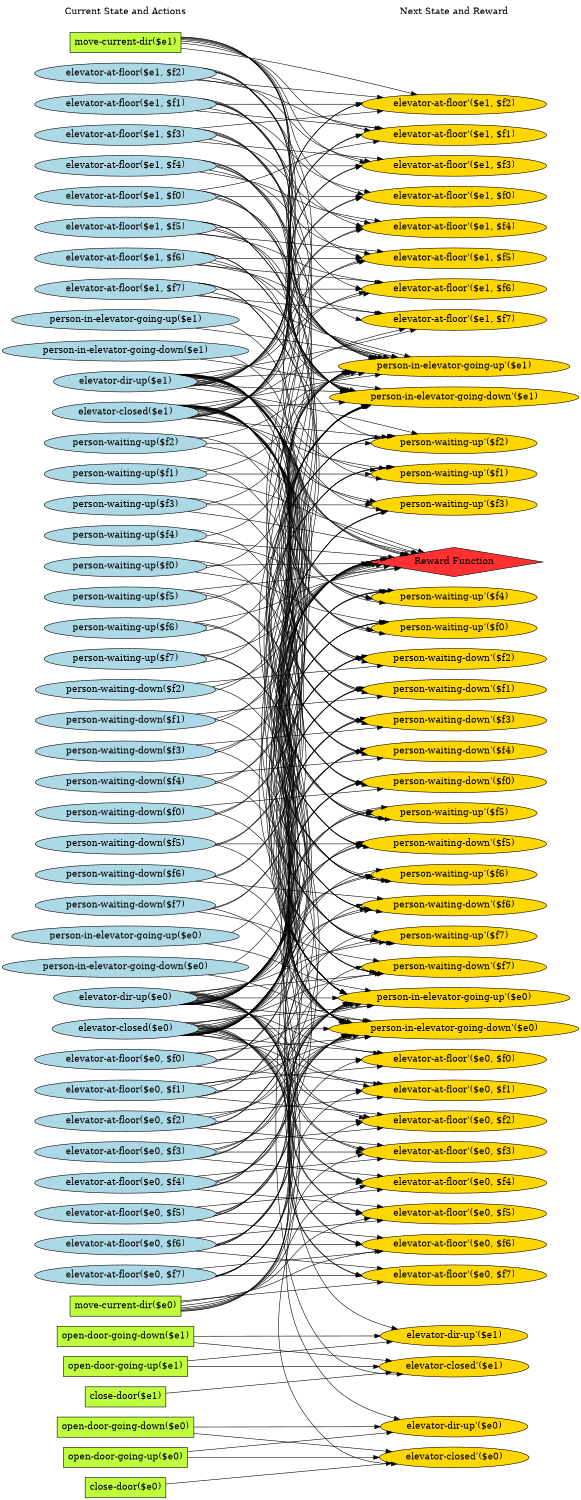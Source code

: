 digraph G {
	graph [bb="0,0,1029.3,2667",
		fontname=Helvetica,
		fontsize=16,
		rankdir=LR,
		ranksep=2.00,
		ratio=auto,
		size="7.5,10"
	];
	node [fontsize=16,
		label="\N"
	];
	{
		graph [rank=same];
		"elevator-at-floor($e1, $f3)"	[color=black,
			fillcolor=lightblue,
			height=0.51069,
			pos="219.91,2431",
			shape=ellipse,
			style=filled,
			width=4.498];
		"person-waiting-up($f0)"	[color=black,
			fillcolor=lightblue,
			height=0.51069,
			pos="219.91,1661",
			shape=ellipse,
			style=filled,
			width=4.0266];
		"person-waiting-down($f5)"	[color=black,
			fillcolor=lightblue,
			height=0.51069,
			pos="219.91,1166",
			shape=ellipse,
			style=filled,
			width=4.4783];
		"elevator-at-floor($e1, $f7)"	[color=black,
			fillcolor=lightblue,
			height=0.51069,
			pos="219.91,2156",
			shape=ellipse,
			style=filled,
			width=4.498];
		"person-waiting-down($f1)"	[color=black,
			fillcolor=lightblue,
			height=0.51069,
			pos="219.91,1386",
			shape=ellipse,
			style=filled,
			width=4.4783];
		"person-in-elevator-going-up($e1)"	[color=black,
			fillcolor=lightblue,
			height=0.51069,
			pos="219.91,2101",
			shape=ellipse,
			style=filled,
			width=5.6372];
		"close-door($e1)"	[color=black,
			fillcolor=olivedrab1,
			height=0.5,
			pos="219.91,180",
			shape=box,
			style=filled,
			width=2];
		"elevator-at-floor($e0, $f1)"	[color=black,
			fillcolor=lightblue,
			height=0.51069,
			pos="219.91,726",
			shape=ellipse,
			style=filled,
			width=4.498];
		"elevator-at-floor($e0, $f5)"	[color=black,
			fillcolor=lightblue,
			height=0.51069,
			pos="219.91,506",
			shape=ellipse,
			style=filled,
			width=4.498];
		"person-waiting-up($f4)"	[color=black,
			fillcolor=lightblue,
			height=0.51069,
			pos="219.91,1716",
			shape=ellipse,
			style=filled,
			width=4.0266];
		"elevator-at-floor($e1, $f2)"	[color=black,
			fillcolor=lightblue,
			height=0.51069,
			pos="219.91,2541",
			shape=ellipse,
			style=filled,
			width=4.498];
		"person-waiting-down($f4)"	[color=black,
			fillcolor=lightblue,
			height=0.51069,
			pos="219.91,1276",
			shape=ellipse,
			style=filled,
			width=4.4783];
		"elevator-at-floor($e1, $f6)"	[color=black,
			fillcolor=lightblue,
			height=0.51069,
			pos="219.91,2211",
			shape=ellipse,
			style=filled,
			width=4.498];
		"person-waiting-down($f0)"	[color=black,
			fillcolor=lightblue,
			height=0.51069,
			pos="219.91,1221",
			shape=ellipse,
			style=filled,
			width=4.4783];
		"open-door-going-down($e1)"	[color=black,
			fillcolor=olivedrab1,
			height=0.5,
			pos="219.91,288",
			shape=box,
			style=filled,
			width=3.3889];
		"person-in-elevator-going-down($e0)"	[color=black,
			fillcolor=lightblue,
			height=0.51069,
			pos="219.91,946",
			shape=ellipse,
			style=filled,
			width=6.1086];
		"close-door($e0)"	[color=black,
			fillcolor=olivedrab1,
			height=0.5,
			pos="219.91,18",
			shape=box,
			style=filled,
			width=2];
		"elevator-at-floor($e0, $f0)"	[color=black,
			fillcolor=lightblue,
			height=0.51069,
			pos="219.91,781",
			shape=ellipse,
			style=filled,
			width=4.498];
		"person-waiting-up($f7)"	[color=black,
			fillcolor=lightblue,
			height=0.51069,
			pos="219.91,1496",
			shape=ellipse,
			style=filled,
			width=4.0266];
		"elevator-at-floor($e0, $f4)"	[color=black,
			fillcolor=lightblue,
			height=0.51069,
			pos="219.91,561",
			shape=ellipse,
			style=filled,
			width=4.498];
		"person-waiting-up($f3)"	[color=black,
			fillcolor=lightblue,
			height=0.51069,
			pos="219.91,1771",
			shape=ellipse,
			style=filled,
			width=4.0266];
		"person-waiting-down($f7)"	[color=black,
			fillcolor=lightblue,
			height=0.51069,
			pos="219.91,1056",
			shape=ellipse,
			style=filled,
			width=4.4783];
		"elevator-at-floor($e1, $f1)"	[color=black,
			fillcolor=lightblue,
			height=0.51069,
			pos="219.91,2486",
			shape=ellipse,
			style=filled,
			width=4.498];
		"elevator-dir-up($e1)"	[color=black,
			fillcolor=lightblue,
			height=0.51069,
			pos="219.91,1991",
			shape=ellipse,
			style=filled,
			width=3.5748];
		"person-waiting-down($f3)"	[color=black,
			fillcolor=lightblue,
			height=0.51069,
			pos="219.91,1331",
			shape=ellipse,
			style=filled,
			width=4.4783];
		"elevator-at-floor($e1, $f5)"	[color=black,
			fillcolor=lightblue,
			height=0.51069,
			pos="219.91,2266",
			shape=ellipse,
			style=filled,
			width=4.498];
		"Current State and Actions"	[color=black,
			fillcolor=white,
			height=0.5,
			pos="219.91,2649",
			shape=plaintext,
			style=bold,
			width=3.2361];
		"move-current-dir($e1)"	[color=black,
			fillcolor=olivedrab1,
			height=0.5,
			pos="219.91,2595",
			shape=box,
			style=filled,
			width=2.75];
		"open-door-going-down($e0)"	[color=black,
			fillcolor=olivedrab1,
			height=0.5,
			pos="219.91,126",
			shape=box,
			style=filled,
			width=3.3889];
		"person-in-elevator-going-down($e1)"	[color=black,
			fillcolor=lightblue,
			height=0.51069,
			pos="219.91,2046",
			shape=ellipse,
			style=filled,
			width=6.1086];
		"elevator-closed($e0)"	[color=black,
			fillcolor=lightblue,
			height=0.51069,
			pos="219.91,836",
			shape=ellipse,
			style=filled,
			width=3.6337];
		"person-waiting-up($f6)"	[color=black,
			fillcolor=lightblue,
			height=0.51069,
			pos="219.91,1551",
			shape=ellipse,
			style=filled,
			width=4.0266];
		"open-door-going-up($e0)"	[color=black,
			fillcolor=olivedrab1,
			height=0.5,
			pos="219.91,72",
			shape=box,
			style=filled,
			width=3.0694];
		"elevator-at-floor($e0, $f3)"	[color=black,
			fillcolor=lightblue,
			height=0.51069,
			pos="219.91,616",
			shape=ellipse,
			style=filled,
			width=4.498];
		"person-waiting-up($f2)"	[color=black,
			fillcolor=lightblue,
			height=0.51069,
			pos="219.91,1881",
			shape=ellipse,
			style=filled,
			width=4.0266];
		"elevator-at-floor($e0, $f7)"	[color=black,
			fillcolor=lightblue,
			height=0.51069,
			pos="219.91,396",
			shape=ellipse,
			style=filled,
			width=4.498];
		"elevator-at-floor($e1, $f4)"	[color=black,
			fillcolor=lightblue,
			height=0.51069,
			pos="219.91,2376",
			shape=ellipse,
			style=filled,
			width=4.498];
		"person-waiting-down($f6)"	[color=black,
			fillcolor=lightblue,
			height=0.51069,
			pos="219.91,1111",
			shape=ellipse,
			style=filled,
			width=4.4783];
		"person-waiting-down($f2)"	[color=black,
			fillcolor=lightblue,
			height=0.51069,
			pos="219.91,1441",
			shape=ellipse,
			style=filled,
			width=4.4783];
		"elevator-dir-up($e0)"	[color=black,
			fillcolor=lightblue,
			height=0.51069,
			pos="219.91,891",
			shape=ellipse,
			style=filled,
			width=3.5748];
		"move-current-dir($e0)"	[color=black,
			fillcolor=olivedrab1,
			height=0.5,
			pos="219.91,342",
			shape=box,
			style=filled,
			width=2.75];
		"elevator-at-floor($e1, $f0)"	[color=black,
			fillcolor=lightblue,
			height=0.51069,
			pos="219.91,2321",
			shape=ellipse,
			style=filled,
			width=4.498];
		"person-in-elevator-going-up($e0)"	[color=black,
			fillcolor=lightblue,
			height=0.51069,
			pos="219.91,1001",
			shape=ellipse,
			style=filled,
			width=5.6372];
		"open-door-going-up($e1)"	[color=black,
			fillcolor=olivedrab1,
			height=0.5,
			pos="219.91,234",
			shape=box,
			style=filled,
			width=3.0694];
		"elevator-closed($e1)"	[color=black,
			fillcolor=lightblue,
			height=0.51069,
			pos="219.91,1936",
			shape=ellipse,
			style=filled,
			width=3.6337];
		"person-waiting-up($f5)"	[color=black,
			fillcolor=lightblue,
			height=0.51069,
			pos="219.91,1606",
			shape=ellipse,
			style=filled,
			width=4.0266];
		"elevator-at-floor($e0, $f2)"	[color=black,
			fillcolor=lightblue,
			height=0.51069,
			pos="219.91,671",
			shape=ellipse,
			style=filled,
			width=4.498];
		"person-waiting-up($f1)"	[color=black,
			fillcolor=lightblue,
			height=0.51069,
			pos="219.91,1826",
			shape=ellipse,
			style=filled,
			width=4.0266];
		"elevator-at-floor($e0, $f6)"	[color=black,
			fillcolor=lightblue,
			height=0.51069,
			pos="219.91,451",
			shape=ellipse,
			style=filled,
			width=4.498];
	}
	{
		graph [rank=same];
		"elevator-at-floor'($e0, $f2)"	[color=black,
			fillcolor=gold1,
			height=0.51069,
			pos="806.56,671",
			shape=ellipse,
			style=filled,
			width=4.5766];
		"person-waiting-up'($f2)"	[color=black,
			fillcolor=gold1,
			height=0.51069,
			pos="806.56,1881",
			shape=ellipse,
			style=filled,
			width=4.1051];
		"elevator-at-floor'($e0, $f6)"	[color=black,
			fillcolor=gold1,
			height=0.51069,
			pos="806.56,451",
			shape=ellipse,
			style=filled,
			width=4.5766];
		"person-waiting-down'($f1)"	[color=black,
			fillcolor=gold1,
			height=0.51069,
			pos="806.56,1441",
			shape=ellipse,
			style=filled,
			width=4.5766];
		"person-waiting-up'($f6)"	[color=black,
			fillcolor=gold1,
			height=0.51069,
			pos="806.56,1111",
			shape=ellipse,
			style=filled,
			width=4.1051];
		"person-waiting-down'($f5)"	[color=black,
			fillcolor=gold1,
			height=0.51069,
			pos="806.56,1166",
			shape=ellipse,
			style=filled,
			width=4.5766];
		"elevator-at-floor'($e1, $f7)"	[color=black,
			fillcolor=gold1,
			height=0.51069,
			pos="806.56,2101",
			shape=ellipse,
			style=filled,
			width=4.5766];
		"elevator-closed'($e0)"	[color=black,
			fillcolor=gold1,
			height=0.51069,
			pos="806.56,72",
			shape=ellipse,
			style=filled,
			width=3.7123];
		"Next State and Reward"	[color=black,
			fillcolor=white,
			height=0.5,
			pos="806.56,2649",
			shape=plaintext,
			style=bold,
			width=2.9167];
		"Reward Function"	[color=black,
			fillcolor=firebrick1,
			height=0.72222,
			pos="806.56,1668",
			shape=diamond,
			style=filled,
			width=4.3889];
		"elevator-at-floor'($e1, $f3)"	[color=black,
			fillcolor=gold1,
			height=0.51069,
			pos="806.56,2376",
			shape=ellipse,
			style=filled,
			width=4.5766];
		"person-in-elevator-going-down'($e1)"	[color=black,
			fillcolor=gold1,
			height=0.51069,
			pos="806.56,1963",
			shape=ellipse,
			style=filled,
			width=6.1872];
		"elevator-at-floor'($e0, $f1)"	[color=black,
			fillcolor=gold1,
			height=0.51069,
			pos="806.56,726",
			shape=ellipse,
			style=filled,
			width=4.5766];
		"elevator-at-floor'($e0, $f5)"	[color=black,
			fillcolor=gold1,
			height=0.51069,
			pos="806.56,506",
			shape=ellipse,
			style=filled,
			width=4.5766];
		"person-waiting-down'($f2)"	[color=black,
			fillcolor=gold1,
			height=0.51069,
			pos="806.56,1496",
			shape=ellipse,
			style=filled,
			width=4.5766];
		"person-waiting-up'($f1)"	[color=black,
			fillcolor=gold1,
			height=0.51069,
			pos="806.56,1826",
			shape=ellipse,
			style=filled,
			width=4.1051];
		"elevator-dir-up'($e0)"	[color=black,
			fillcolor=gold1,
			height=0.51069,
			pos="806.56,127",
			shape=ellipse,
			style=filled,
			width=3.6534];
		"person-waiting-down'($f6)"	[color=black,
			fillcolor=gold1,
			height=0.51069,
			pos="806.56,1056",
			shape=ellipse,
			style=filled,
			width=4.5766];
		"person-waiting-up'($f5)"	[color=black,
			fillcolor=gold1,
			height=0.51069,
			pos="806.56,1221",
			shape=ellipse,
			style=filled,
			width=4.1051];
		"elevator-closed'($e1)"	[color=black,
			fillcolor=gold1,
			height=0.51069,
			pos="806.56,234",
			shape=ellipse,
			style=filled,
			width=3.7123];
		"person-in-elevator-going-up'($e0)"	[color=black,
			fillcolor=gold1,
			height=0.51069,
			pos="806.56,891",
			shape=ellipse,
			style=filled,
			width=5.7354];
		"elevator-at-floor'($e1, $f0)"	[color=black,
			fillcolor=gold1,
			height=0.51069,
			pos="806.56,2321",
			shape=ellipse,
			style=filled,
			width=4.5766];
		"elevator-at-floor'($e1, $f4)"	[color=black,
			fillcolor=gold1,
			height=0.51069,
			pos="806.56,2266",
			shape=ellipse,
			style=filled,
			width=4.5766];
		"elevator-at-floor'($e0, $f0)"	[color=black,
			fillcolor=gold1,
			height=0.51069,
			pos="806.56,781",
			shape=ellipse,
			style=filled,
			width=4.5766];
		"elevator-at-floor'($e0, $f4)"	[color=black,
			fillcolor=gold1,
			height=0.51069,
			pos="806.56,561",
			shape=ellipse,
			style=filled,
			width=4.5766];
		"person-waiting-up'($f0)"	[color=black,
			fillcolor=gold1,
			height=0.51069,
			pos="806.56,1551",
			shape=ellipse,
			style=filled,
			width=4.1051];
		"elevator-dir-up'($e1)"	[color=black,
			fillcolor=gold1,
			height=0.51069,
			pos="806.56,289",
			shape=ellipse,
			style=filled,
			width=3.6534];
		"person-waiting-down'($f3)"	[color=black,
			fillcolor=gold1,
			height=0.51069,
			pos="806.56,1386",
			shape=ellipse,
			style=filled,
			width=4.5766];
		"person-waiting-up'($f4)"	[color=black,
			fillcolor=gold1,
			height=0.51069,
			pos="806.56,1606",
			shape=ellipse,
			style=filled,
			width=4.1051];
		"person-waiting-down'($f7)"	[color=black,
			fillcolor=gold1,
			height=0.51069,
			pos="806.56,946",
			shape=ellipse,
			style=filled,
			width=4.5766];
		"person-in-elevator-going-up'($e1)"	[color=black,
			fillcolor=gold1,
			height=0.51069,
			pos="806.56,2018",
			shape=ellipse,
			style=filled,
			width=5.7354];
		"elevator-at-floor'($e1, $f1)"	[color=black,
			fillcolor=gold1,
			height=0.51069,
			pos="806.56,2431",
			shape=ellipse,
			style=filled,
			width=4.5766];
		"elevator-at-floor'($e1, $f5)"	[color=black,
			fillcolor=gold1,
			height=0.51069,
			pos="806.56,2211",
			shape=ellipse,
			style=filled,
			width=4.5766];
		"elevator-at-floor'($e0, $f3)"	[color=black,
			fillcolor=gold1,
			height=0.51069,
			pos="806.56,616",
			shape=ellipse,
			style=filled,
			width=4.5766];
		"person-waiting-down'($f0)"	[color=black,
			fillcolor=gold1,
			height=0.51069,
			pos="806.56,1276",
			shape=ellipse,
			style=filled,
			width=4.5766];
		"person-waiting-up'($f3)"	[color=black,
			fillcolor=gold1,
			height=0.51069,
			pos="806.56,1771",
			shape=ellipse,
			style=filled,
			width=4.1051];
		"elevator-at-floor'($e0, $f7)"	[color=black,
			fillcolor=gold1,
			height=0.51069,
			pos="806.56,396",
			shape=ellipse,
			style=filled,
			width=4.5766];
		"person-waiting-down'($f4)"	[color=black,
			fillcolor=gold1,
			height=0.51069,
			pos="806.56,1331",
			shape=ellipse,
			style=filled,
			width=4.5766];
		"person-waiting-up'($f7)"	[color=black,
			fillcolor=gold1,
			height=0.51069,
			pos="806.56,1001",
			shape=ellipse,
			style=filled,
			width=4.1051];
		"elevator-at-floor'($e1, $f6)"	[color=black,
			fillcolor=gold1,
			height=0.51069,
			pos="806.56,2156",
			shape=ellipse,
			style=filled,
			width=4.5766];
		"elevator-at-floor'($e1, $f2)"	[color=black,
			fillcolor=gold1,
			height=0.51069,
			pos="806.56,2486",
			shape=ellipse,
			style=filled,
			width=4.5766];
		"person-in-elevator-going-down'($e0)"	[color=black,
			fillcolor=gold1,
			height=0.51069,
			pos="806.56,836",
			shape=ellipse,
			style=filled,
			width=6.1872];
	}
	"elevator-at-floor($e1, $f3)" -> "elevator-at-floor'($e1, $f3)"	[color=black,
		pos="e,680.14,2387.8 345.26,2419.3 440.64,2410.3 572.13,2398 670.16,2388.7",
		style=solid];
	"elevator-at-floor($e1, $f3)" -> "person-in-elevator-going-down'($e1)"	[color=black,
		pos="e,614.46,1972.3 381.89,2431.3 402.94,2425.6 423,2416.6 439.82,2403 590.54,2280.9 433,2113 583.82,1991 590.54,1985.6 597.77,1980.9 \
605.38,1976.8",
		style=solid];
	"elevator-at-floor($e1, $f3)" -> "elevator-at-floor'($e1, $f4)"	[color=black,
		pos="e,657.28,2273.8 366.43,2423.2 391.5,2418.8 416.85,2412.4 439.82,2403 514.13,2372.7 509.48,2324.3 583.82,2294 603.76,2285.9 625.48,\
2280 647.27,2275.7",
		style=solid];
	"elevator-at-floor($e1, $f3)" -> "person-waiting-down'($f3)"	[color=black,
		pos="e,655.19,1378.7 371.91,2437.4 397.26,2431.7 421.31,2421.2 439.82,2403 756.63,2091.6 266.76,1725.1 583.82,1414 600.78,1397.4 622.32,\
1387.1 645.28,1381.1",
		style=solid];
	"elevator-at-floor($e1, $f3)" -> "person-in-elevator-going-up'($e1)"	[color=black,
		pos="e,669.91,2031.8 381.81,2429.9 402.69,2424.4 422.72,2415.8 439.82,2403 567.59,2307.3 462.03,2177.2 583.82,2074 605.57,2055.6 632.56,\
2043.1 660.13,2034.6",
		style=solid];
	"elevator-at-floor($e1, $f3)" -> "person-waiting-up'($f3)"	[color=black,
		pos="e,678.98,1761.7 380.15,2433.7 402.14,2427.8 422.93,2418.2 439.82,2403 645.1,2218.6 378.39,1983.3 583.82,1799 607.15,1778.1 637.82,\
1767.6 668.89,1763",
		style=solid];
	"elevator-at-floor($e1, $f3)" -> "elevator-at-floor'($e1, $f2)"	[color=black,
		pos="e,680.14,2474.2 345.26,2442.7 440.64,2451.7 572.13,2464 670.16,2473.3",
		style=solid];
	"person-waiting-up($f0)" -> "Reward Function"	[pos="e,659.11,1666.2 364.31,1662.7 450.57,1663.7 560.45,1665.1 648.98,1666.1"];
	"person-waiting-up($f0)" -> "person-in-elevator-going-up'($e0)"	[color=black,
		pos="e,615.02,898.01 341.56,1671 377.13,1667.8 413.53,1657.5 439.82,1633 676.79,1412.5 346.67,1139.4 583.82,919 590.66,912.65 598.17,\
907.24 606.16,902.66",
		style=solid];
	"person-waiting-up($f0)" -> "person-waiting-up'($f0)"	[color=black,
		pos="e,683.49,1561.2 340.56,1650.8 373.05,1646.6 408.02,1640.9 439.82,1633 506.16,1616.6 517.46,1595.4 583.82,1579 612.5,1571.9 643.74,\
1566.6 673.47,1562.5",
		style=solid];
	"person-waiting-up($f0)" -> "person-in-elevator-going-up'($e1)"	[color=black,
		pos="e,621.39,2009.8 363.82,1658.7 390.93,1663.7 417.7,1673 439.82,1689 560.01,1775.9 463.56,1903.2 583.82,1990 592.61,1996.3 602.13,\
2001.6 612.1,2006",
		style=solid];
	"person-waiting-down($f5)" -> "person-waiting-down'($f5)"	[color=black,
		pos="e,641.57,1166 381.44,1166 459,1166 552.22,1166 631.48,1166",
		style=solid];
	"person-waiting-down($f5)" -> "Reward Function"	[pos="e,655.09,1666.9 381.02,1165.1 402.44,1170.8 422.84,1180 439.82,1194 598.12,1324.8 427.46,1499.9 583.82,1633 601.48,1648 622.91,1658 \
645.4,1664.4"];
	"person-waiting-down($f5)" -> "person-in-elevator-going-down'($e1)"	[color=black,
		pos="e,654.03,1949.6 377,1161.8 400.27,1167.7 422.29,1177.7 439.82,1194 676.79,1414.5 360.02,1674.1 583.82,1908 600.51,1925.4 621.8,1937.7 \
644.55,1946.3",
		style=solid];
	"person-waiting-down($f5)" -> "person-in-elevator-going-down'($e0)"	[color=black,
		pos="e,618.43,845.9 380.43,1163.9 401.63,1158.5 422.12,1150.3 439.82,1138 552.81,1059.5 470.77,942.39 583.82,864 591.75,858.5 600.23,\
853.81 609.08,849.82",
		style=solid];
	"elevator-at-floor($e1, $f7)" -> "elevator-at-floor'($e1, $f7)"	[color=black,
		pos="e,680.14,2112.8 345.26,2144.3 440.64,2135.3 572.13,2123 670.16,2113.7",
		style=solid];
	"elevator-at-floor($e1, $f7)" -> "person-in-elevator-going-down'($e1)"	[color=black,
		pos="e,630.63,1974.3 371.72,2149.5 395.24,2144.9 418.71,2138 439.82,2128 519.6,2090.1 504.01,2028.9 583.82,1991 595.55,1985.4 608.01,\
1980.8 620.8,1977.1",
		style=solid];
	"elevator-at-floor($e1, $f7)" -> "person-waiting-down'($f7)"	[color=black,
		pos="e,665.77,936.45 365.45,2164.1 393.25,2158.8 419.87,2148 439.82,2128 804.74,1762 218.61,1339.7 583.82,974 603.23,954.56 628.87,943.73 \
655.8,938.24",
		style=solid];
	"elevator-at-floor($e1, $f7)" -> "person-in-elevator-going-up'($e1)"	[color=black,
		pos="e,729.03,2035.1 348.3,2144.8 378.55,2140.7 410.53,2135.3 439.82,2128 506.16,2111.6 518.58,2094.4 583.82,2074 628.02,2060.2 677.98,\
2047.3 719.27,2037.4",
		style=solid];
	"elevator-at-floor($e1, $f7)" -> "person-waiting-up'($f7)"	[color=black,
		pos="e,696.7,988.68 367.9,2163.5 394.78,2158.1 420.42,2147.3 439.82,2128 788.69,1780.2 234.67,1376.5 583.82,1029 610.64,1002.3 649.21,\
991.88 686.69,989.21",
		style=solid];
	"elevator-at-floor($e1, $f7)" -> "elevator-at-floor'($e1, $f6)"	[color=black,
		pos="e,641.73,2156 382.22,2156 459.68,2156 552.63,2156 631.67,2156",
		style=solid];
	"person-waiting-down($f1)" -> "person-waiting-down'($f1)"	[color=black,
		pos="e,679.99,1429.2 344.9,1397.7 440.25,1406.6 571.86,1419 670,1428.2",
		style=solid];
	"person-waiting-down($f1)" -> "Reward Function"	[pos="e,669.21,1664.5 378.51,1389.5 400.17,1394.6 421.3,1402.4 439.82,1414 538.63,1475.7 485.93,1569.9 583.82,1633 606.35,1647.5 632.79,\
1656.8 659.41,1662.5"];
	"person-waiting-down($f1)" -> "person-in-elevator-going-down'($e1)"	[color=black,
		pos="e,658.5,1949.3 380.61,1384.4 402.27,1390.1 422.85,1399.5 439.82,1414 613.67,1562.6 418.87,1749.6 583.82,1908 602,1925.5 624.83,1937.6 \
648.87,1946.1",
		style=solid];
	"person-waiting-down($f1)" -> "person-in-elevator-going-down'($e0)"	[color=black,
		pos="e,613.21,845.15 380.61,1387.6 402.27,1381.9 422.85,1372.5 439.82,1358 613.67,1209.4 409.85,1012.4 583.82,864 590.1,858.64 596.86,\
853.98 603.99,849.94",
		style=solid];
	"person-in-elevator-going-up($e1)" -> "Reward Function"	[pos="e,721.27,1680 403.05,2093 416.17,2087.9 428.63,2081.4 439.82,2073 567.59,1977.3 466.4,1852.1 583.82,1744 618.81,1711.8 668.08,1693.1 \
711.29,1682.4"];
	"person-in-elevator-going-up($e1)" -> "person-in-elevator-going-up'($e1)"	[color=black,
		pos="e,703.57,2034 340.55,2086.2 372.8,2082.1 407.66,2077.5 439.82,2073 525.01,2061.1 621.18,2046.6 693.52,2035.5",
		style=solid];
	"close-door($e1)" -> "elevator-closed'($e1)"	[color=black,
		pos="e,695.09,223.8 292.02,186.57 389.6,195.58 566.38,211.91 684.88,222.85",
		style=solid];
	"elevator-at-floor($e0, $f1)" -> "elevator-at-floor'($e0, $f2)"	[color=black,
		pos="e,680.14,682.8 345.26,714.3 440.64,705.33 572.13,692.96 670.16,683.74",
		style=solid];
	"elevator-at-floor($e0, $f1)" -> "person-waiting-down'($f1)"	[color=black,
		pos="e,644.59,1444.4 379.29,722.73 401.66,728.61 422.8,738.41 439.82,754 660.92,956.47 362.56,1210.7 583.82,1413 598.46,1426.4 616.09,\
1435.5 634.94,1441.6",
		style=solid];
	"elevator-at-floor($e0, $f1)" -> "elevator-at-floor'($e0, $f1)"	[color=black,
		pos="e,641.73,726 382.22,726 459.68,726 552.63,726 631.67,726",
		style=solid];
	"elevator-at-floor($e0, $f1)" -> "person-waiting-up'($f1)"	[color=black,
		pos="e,695.66,1838.2 370.05,719.1 396.12,724.64 420.9,735.26 439.82,754 772.65,1083.6 250.72,1468.7 583.82,1798 610.37,1824.2 648.28,\
1834.7 685.26,1837.6",
		style=solid];
	"elevator-at-floor($e0, $f1)" -> "person-in-elevator-going-up'($e0)"	[color=black,
		pos="e,640.8,880 366.43,733.83 391.5,738.2 416.85,744.62 439.82,754 514.13,784.34 509.48,832.72 583.82,863 598.7,869.06 614.57,873.89 \
630.71,877.74",
		style=solid];
	"elevator-at-floor($e0, $f1)" -> "elevator-at-floor'($e0, $f0)"	[color=black,
		pos="e,680.14,769.2 345.26,737.7 440.64,746.67 572.13,759.04 670.16,768.26",
		style=solid];
	"elevator-at-floor($e0, $f1)" -> "person-in-elevator-going-down'($e0)"	[color=black,
		pos="e,657.96,822.25 348.3,737.24 378.55,741.3 410.53,746.74 439.82,754 506.16,770.45 517.46,791.61 583.82,808 604.4,813.08 626.3,817.27 \
648.01,820.72",
		style=solid];
	"elevator-at-floor($e0, $f5)" -> "elevator-at-floor'($e0, $f6)"	[color=black,
		pos="e,680.14,462.8 345.26,494.3 440.64,485.33 572.13,472.96 670.16,463.74",
		style=solid];
	"elevator-at-floor($e0, $f5)" -> "person-waiting-down'($f5)"	[color=black,
		pos="e,643.72,1168.9 380.15,503.31 402.14,509.18 422.93,518.83 439.82,534 645.1,718.44 378.39,953.72 583.82,1138 598.27,1151 615.54,1159.9 \
633.98,1166",
		style=solid];
	"elevator-at-floor($e0, $f5)" -> "elevator-at-floor'($e0, $f5)"	[color=black,
		pos="e,641.73,506 382.22,506 459.68,506 552.63,506 631.67,506",
		style=solid];
	"elevator-at-floor($e0, $f5)" -> "person-waiting-up'($f5)"	[color=black,
		pos="e,682.45,1231 379.29,502.73 401.66,508.61 422.8,518.41 439.82,534 660.92,736.47 362.56,990.71 583.82,1193 607.89,1215 640.06,1225.6 \
672.41,1229.9",
		style=solid];
	"elevator-at-floor($e0, $f5)" -> "person-in-elevator-going-up'($e0)"	[color=black,
		pos="e,620.26,882.93 381.81,507.09 402.69,512.64 422.72,521.2 439.82,534 567.59,629.67 455.98,767.43 583.82,863 592.24,869.29 601.36,\
874.57 610.94,878.97",
		style=solid];
	"elevator-at-floor($e0, $f5)" -> "elevator-at-floor'($e0, $f4)"	[color=black,
		pos="e,680.14,549.2 345.26,517.7 440.64,526.67 572.13,539.04 670.16,548.26",
		style=solid];
	"elevator-at-floor($e0, $f5)" -> "person-in-elevator-going-down'($e0)"	[color=black,
		pos="e,618.43,826.1 380.99,508.23 401.99,513.61 422.28,521.81 439.82,534 552.81,612.48 470.77,729.61 583.82,808 591.75,813.5 600.23,818.19 \
609.08,822.18",
		style=solid];
	"person-waiting-up($f4)" -> "Reward Function"	[pos="e,700.73,1676.6 342.05,1706.1 444.39,1697.7 589.96,1685.7 690.53,1677.4"];
	"person-waiting-up($f4)" -> "person-in-elevator-going-up'($e0)"	[color=black,
		pos="e,614.88,897.86 339.49,1726.4 375.79,1723.4 413.14,1713.2 439.82,1688 692.71,1449.3 330.74,1157.5 583.82,919 590.54,912.67 597.93,\
907.27 605.8,902.69",
		style=solid];
	"person-waiting-up($f4)" -> "person-waiting-up'($f4)"	[color=black,
		pos="e,681.15,1615.8 340.88,1705.9 373.28,1701.7 408.14,1696 439.82,1688 506.27,1671.3 517.32,1649.5 583.82,1633 611.68,1626.1 641.97,\
1620.9 670.95,1617.1",
		style=solid];
	"person-waiting-up($f4)" -> "person-in-elevator-going-up'($e1)"	[color=black,
		pos="e,623.8,2009.3 365.1,1715.6 391.51,1720.6 417.69,1729.4 439.82,1744 545.5,1813.9 478.09,1920.2 583.82,1990 593.34,1996.3 603.59,\
2001.5 614.29,2005.8",
		style=solid];
	"elevator-at-floor($e1, $f2)" -> "person-waiting-up'($f2)"	[color=black,
		pos="e,674.88,1889.5 380.56,2543.4 402.37,2537.5 423,2528 439.82,2513 637.35,2337.4 396.79,2122.8 583.82,1936 605.79,1914.1 635.06,1900.4 \
665.1,1892",
		style=solid];
	"elevator-at-floor($e1, $f2)" -> "elevator-at-floor'($e1, $f3)"	[color=black,
		pos="e,657.28,2383.8 366.43,2533.2 391.5,2528.8 416.85,2522.4 439.82,2513 514.13,2482.7 509.48,2434.3 583.82,2404 603.76,2395.9 625.48,\
2390 647.27,2385.7",
		style=solid];
	"elevator-at-floor($e1, $f2)" -> "person-in-elevator-going-down'($e1)"	[color=black,
		pos="e,612.82,1972.1 381.07,2542.8 402.61,2537 423.03,2527.6 439.82,2513 621.64,2355.3 401.88,2148.5 583.82,1991 590.01,1985.6 596.68,\
1981 603.72,1976.9",
		style=solid];
	"elevator-at-floor($e1, $f2)" -> "person-waiting-down'($f2)"	[color=black,
		pos="e,655.19,1488.7 371.91,2547.4 397.26,2541.7 421.31,2531.2 439.82,2513 756.63,2201.6 266.76,1835.1 583.82,1524 600.78,1507.4 622.32,\
1497.1 645.28,1491.1",
		style=solid];
	"elevator-at-floor($e1, $f2)" -> "person-in-elevator-going-up'($e1)"	[color=black,
		pos="e,664.44,2031.3 381.85,2541.7 402.97,2535.9 423.06,2526.8 439.82,2513 598.12,2382.2 433.66,2214.1 583.82,2074 603.67,2055.5 628.72,\
2042.9 654.8,2034.3",
		style=solid];
	"elevator-at-floor($e1, $f2)" -> "elevator-at-floor'($e1, $f1)"	[color=black,
		pos="e,675.94,2442.2 348.3,2529.8 378.55,2525.7 410.53,2520.3 439.82,2513 506.16,2496.6 517.46,2475.4 583.82,2459 610.07,2452.5 638.46,\
2447.5 665.89,2443.6",
		style=solid];
	"elevator-at-floor($e1, $f2)" -> "elevator-at-floor'($e1, $f2)"	[color=black,
		pos="e,680.14,2497.8 345.26,2529.3 440.64,2520.3 572.13,2508 670.16,2498.7",
		style=solid];
	"person-waiting-down($f4)" -> "Reward Function"	[pos="e,659.84,1666.1 380.97,1276.9 402.15,1282.4 422.49,1291 439.82,1304 567.59,1399.7 457.47,1535.5 583.82,1633 603.07,1647.9 626.11,\
1657.6 649.95,1663.7"];
	"person-waiting-down($f4)" -> "person-in-elevator-going-down'($e1)"	[color=black,
		pos="e,655.73,1949.4 379.03,1273 401.43,1278.9 422.65,1288.6 439.82,1304 645.1,1488.4 389.57,1712 583.82,1908 601.06,1925.4 622.88,1937.6 \
646.07,1946.1",
		style=solid];
	"person-waiting-down($f4)" -> "person-waiting-down'($f4)"	[color=black,
		pos="e,679.99,1319.2 344.9,1287.7 440.25,1296.6 571.86,1309 670,1318.2",
		style=solid];
	"person-waiting-down($f4)" -> "person-in-elevator-going-down'($e0)"	[color=black,
		pos="e,614.92,845.47 381.33,1276 402.52,1270.4 422.77,1261.5 439.82,1248 582.73,1134.9 440.82,977.02 583.82,864 590.66,858.6 598,853.92 \
605.71,849.9",
		style=solid];
	"elevator-at-floor($e1, $f6)" -> "person-waiting-up'($f6)"	[color=black,
		pos="e,695.66,1098.8 370.05,2217.9 396.12,2212.4 420.9,2201.7 439.82,2183 772.65,1853.4 250.72,1468.3 583.82,1139 610.37,1112.8 648.28,\
1102.3 685.26,1099.4",
		style=solid];
	"elevator-at-floor($e1, $f6)" -> "elevator-at-floor'($e1, $f7)"	[color=black,
		pos="e,675.94,2112.2 348.3,2199.8 378.55,2195.7 410.53,2190.3 439.82,2183 506.16,2166.6 517.46,2145.4 583.82,2129 610.07,2122.5 638.46,\
2117.5 665.89,2113.6",
		style=solid];
	"elevator-at-floor($e1, $f6)" -> "person-in-elevator-going-down'($e1)"	[color=black,
		pos="e,623.63,1973.6 377.31,2206.6 399.25,2201.6 420.78,2194.1 439.82,2183 532,2129.3 491.6,2044.6 583.82,1991 593.32,1985.5 603.44,1980.8 \
613.91,1976.9",
		style=solid];
	"elevator-at-floor($e1, $f6)" -> "person-waiting-down'($f6)"	[color=black,
		pos="e,661.84,1047.2 367.9,2218.5 394.78,2213.1 420.42,2202.3 439.82,2183 788.69,1835.2 234.67,1431.5 583.82,1084 602.35,1065.6 626.5,\
1054.9 652.01,1049.2",
		style=solid];
	"elevator-at-floor($e1, $f6)" -> "person-in-elevator-going-up'($e1)"	[color=black,
		pos="e,706.57,2034.1 366.43,2203.2 391.5,2198.8 416.85,2192.4 439.82,2183 514.13,2152.7 511.46,2108.7 583.82,2074 618.98,2057.1 659.8,\
2044.9 696.76,2036.4",
		style=solid];
	"elevator-at-floor($e1, $f6)" -> "elevator-at-floor'($e1, $f5)"	[color=black,
		pos="e,641.73,2211 382.22,2211 459.68,2211 552.63,2211 631.67,2211",
		style=solid];
	"elevator-at-floor($e1, $f6)" -> "elevator-at-floor'($e1, $f6)"	[color=black,
		pos="e,680.14,2167.8 345.26,2199.3 440.64,2190.3 572.13,2178 670.16,2168.7",
		style=solid];
	"person-waiting-down($f0)" -> "Reward Function"	[pos="e,657.11,1666.5 381.33,1221 402.52,1226.6 422.77,1235.5 439.82,1249 582.73,1362.1 442.58,1517.8 583.82,1633 602.12,1647.9 624.18,\
1657.7 647.19,1664"];
	"person-waiting-down($f0)" -> "person-in-elevator-going-down'($e1)"	[color=black,
		pos="e,654.86,1949.5 378.17,1217.4 400.96,1223.3 422.51,1233.2 439.82,1249 660.92,1451.5 374.82,1693.1 583.82,1908 600.77,1925.4 622.32,\
1937.7 645.29,1946.2",
		style=solid];
	"person-waiting-down($f0)" -> "person-waiting-down'($f0)"	[color=black,
		pos="e,679.99,1264.2 344.9,1232.7 440.25,1241.6 571.86,1254 670,1263.2",
		style=solid];
	"person-waiting-down($f0)" -> "person-in-elevator-going-down'($e0)"	[color=black,
		pos="e,616.46,845.61 380.97,1220.1 402.15,1214.6 422.49,1206 439.82,1193 567.59,1097.3 455.98,959.57 583.82,864 591.18,858.5 599.08,853.77 \
607.35,849.73",
		style=solid];
	"open-door-going-down($e1)" -> "elevator-closed'($e1)"	[color=black,
		pos="e,694.95,244.22 342.05,276.81 442.45,267.54 584.46,254.42 684.77,245.16",
		style=solid];
	"open-door-going-down($e1)" -> "elevator-dir-up'($e1)"	[color=black,
		pos="e,674.92,288.78 342.05,288.21 435.99,288.37 566.34,288.59 664.89,288.76",
		style=solid];
	"person-in-elevator-going-down($e0)" -> "Reward Function"	[pos="e,685.88,1674.2 412.19,955.04 422.16,960.12 431.48,966.37 439.82,974 660.92,1176.5 365.71,1427.3 583.82,1633 608.59,1656.4 642.29,\
1667.9 675.93,1672.9"];
	"person-in-elevator-going-down($e0)" -> "person-in-elevator-going-down'($e0)"	[color=black,
		pos="e,657.96,849.75 366.04,932.24 390.84,928.53 416.21,923.85 439.82,918 506.16,901.55 517.46,880.39 583.82,864 604.4,858.92 626.3,854.73 \
648.01,851.28",
		style=solid];
	"close-door($e0)" -> "elevator-closed'($e0)"	[color=black,
		pos="e,695.09,61.797 292.02,24.567 389.6,33.58 566.38,49.908 684.88,60.854",
		style=solid];
	"elevator-at-floor($e0, $f0)" -> "elevator-at-floor'($e0, $f1)"	[color=black,
		pos="e,680.14,737.8 345.26,769.3 440.64,760.33 572.13,747.96 670.16,738.74",
		style=solid];
	"elevator-at-floor($e0, $f0)" -> "person-in-elevator-going-up'($e0)"	[color=black,
		pos="e,662.11,877.86 348.3,792.24 378.55,796.3 410.53,801.74 439.82,809 506.16,825.45 517.46,846.61 583.82,863 605.64,868.39 628.94,872.78 \
651.93,876.33",
		style=solid];
	"elevator-at-floor($e0, $f0)" -> "elevator-at-floor'($e0, $f0)"	[color=black,
		pos="e,641.73,781 382.22,781 459.68,781 552.63,781 631.67,781",
		style=solid];
	"elevator-at-floor($e0, $f0)" -> "person-waiting-up'($f0)"	[color=black,
		pos="e,685.38,1561.5 378.4,777.2 401.15,783.07 422.64,793.01 439.82,809 676.79,1029.5 346.67,1302.6 583.82,1523 608.42,1545.9 641.73,\
1556.5 675.05,1560.5",
		style=solid];
	"elevator-at-floor($e0, $f0)" -> "person-waiting-down'($f0)"	[color=black,
		pos="e,641.7,1276.8 381.85,780.31 402.97,786.07 423.06,795.15 439.82,809 598.12,939.79 425.42,1117.3 583.82,1248 597.96,1259.7 614.44,\
1268 631.91,1273.8",
		style=solid];
	"elevator-at-floor($e0, $f0)" -> "person-in-elevator-going-down'($e0)"	[color=black,
		pos="e,658.93,822.21 345.26,792.7 433.9,801.04 553.74,812.31 648.92,821.26",
		style=solid];
	"person-waiting-up($f7)" -> "Reward Function"	[pos="e,691.77,1660.9 356.58,1502.2 384.8,1506.6 413.84,1513.4 439.82,1524 514.13,1554.3 509.96,1601.6 583.82,1633 614.29,1646 648.96,\
1654.2 681.68,1659.4"];
	"person-waiting-up($f7)" -> "person-in-elevator-going-up'($e0)"	[color=black,
		pos="e,616.37,898.26 350.41,1504 382.81,1499.9 415.28,1489.6 439.82,1468 629.34,1301.5 394.17,1085.3 583.82,919 591,912.71 598.84,907.36 \
607.16,902.85",
		style=solid];
	"person-waiting-up($f7)" -> "person-in-elevator-going-up'($e1)"	[color=black,
		pos="e,617.31,2010.5 355.5,1489.5 386,1494.1 416.29,1504.2 439.82,1524 605.74,1663.5 417.79,1850.6 583.82,1990 591.32,1996.3 599.5,2001.6 \
608.14,2006.1",
		style=solid];
	"person-waiting-up($f7)" -> "person-waiting-up'($f7)"	[color=black,
		pos="e,667.47,994.76 357.25,1501.9 387.08,1497.2 416.63,1487.2 439.82,1468 598.12,1337.2 425.42,1159.7 583.82,1029 604.75,1011.7 630.78,\
1001.8 657.57,996.51",
		style=solid];
	"elevator-at-floor($e0, $f4)" -> "elevator-at-floor'($e0, $f5)"	[color=black,
		pos="e,680.14,517.8 345.26,549.3 440.64,540.33 572.13,527.96 670.16,518.74",
		style=solid];
	"elevator-at-floor($e0, $f4)" -> "person-in-elevator-going-up'($e0)"	[color=black,
		pos="e,622.56,882.65 380.99,563.23 401.99,568.61 422.28,576.81 439.82,589 552.81,667.48 470.77,784.61 583.82,863 592.91,869.31 602.73,\
874.55 613.01,878.9",
		style=solid];
	"elevator-at-floor($e0, $f4)" -> "elevator-at-floor'($e0, $f4)"	[color=black,
		pos="e,641.73,561 382.22,561 459.68,561 552.63,561 631.67,561",
		style=solid];
	"elevator-at-floor($e0, $f4)" -> "person-waiting-up'($f4)"	[color=black,
		pos="e,694.62,1618 371.91,554.64 397.26,560.28 421.31,570.8 439.82,589 756.63,900.35 266.76,1266.9 583.82,1578 610.21,1603.9 647.68,1614.4 \
684.32,1617.4",
		style=solid];
	"elevator-at-floor($e0, $f4)" -> "elevator-at-floor'($e0, $f3)"	[color=black,
		pos="e,680.14,604.2 345.26,572.7 440.64,581.67 572.13,594.04 670.16,603.26",
		style=solid];
	"elevator-at-floor($e0, $f4)" -> "person-waiting-down'($f4)"	[color=black,
		pos="e,645.77,1335.1 378.4,557.2 401.15,563.07 422.64,573.01 439.82,589 676.79,809.54 346.67,1082.6 583.82,1303 598.65,1316.8 616.65,\
1326.1 635.91,1332.2",
		style=solid];
	"elevator-at-floor($e0, $f4)" -> "person-in-elevator-going-down'($e0)"	[color=black,
		pos="e,621.45,825.68 378.8,564.55 400.35,569.7 421.38,577.48 439.82,589 538.63,650.7 484.96,746.38 583.82,808 592.68,813.52 602.12,818.19 \
611.94,822.13",
		style=solid];
	"person-waiting-up($f3)" -> "Reward Function"	[pos="e,739.77,1683 328.87,1758.8 364.3,1754.4 403.82,1749 439.82,1743 540.58,1726.2 655.88,1701.7 729.64,1685.3"];
	"person-waiting-up($f3)" -> "person-in-elevator-going-up'($e0)"	[color=black,
		pos="e,614.5,897.86 337.4,1781.8 374.42,1779.1 412.74,1768.9 439.82,1743 708.65,1486.2 314.78,1175.6 583.82,919 590.45,912.68 597.74,\
907.28 605.52,902.7",
		style=solid];
	"person-waiting-up($f3)" -> "person-in-elevator-going-up'($e1)"	[color=black,
		pos="e,627.9,2008.7 364.37,1772.8 390.71,1777.6 417.04,1785.8 439.82,1799 531.76,1852.4 491.84,1936.7 583.82,1990 594.62,1996.3 606.2,\
2001.4 618.2,2005.6",
		style=solid];
	"person-waiting-up($f3)" -> "person-waiting-up'($f3)"	[color=black,
		pos="e,658.71,1771 365.06,1771 451.09,1771 560.4,1771 648.61,1771",
		style=solid];
	"person-waiting-down($f7)" -> "Reward Function"	[pos="e,652.24,1667.4 379.85,1053.6 401.88,1059.5 422.76,1069 439.82,1084 629.34,1250.5 396.76,1463.8 583.82,1633 600.5,1648.1 620.93,\
1658.2 642.56,1664.7"];
	"person-waiting-down($f7)" -> "person-in-elevator-going-down'($e1)"	[color=black,
		pos="e,652.77,1949.7 374.57,1050.8 398.84,1056.5 421.81,1066.8 439.82,1084 708.65,1340.8 330.31,1636.1 583.82,1908 600.03,1925.4 620.81,\
1937.7 643.12,1946.2",
		style=solid];
	"person-waiting-down($f7)" -> "person-waiting-down'($f7)"	[color=black,
		pos="e,675.94,957.22 348.01,1044.8 378.35,1040.7 410.44,1035.3 439.82,1028 506.16,1011.6 517.46,990.39 583.82,974 610.07,967.51 638.46,\
962.49 665.89,958.6",
		style=solid];
	"person-waiting-down($f7)" -> "person-in-elevator-going-down'($e0)"	[color=black,
		pos="e,626.79,846.87 374.55,1050.7 397.28,1045.9 419.78,1038.7 439.82,1028 525.46,982.46 498.14,909.47 583.82,864 594.33,858.42 605.5,\
853.78 617.03,849.93",
		style=solid];
	"elevator-at-floor($e1, $f1)" -> "person-waiting-down'($f1)"	[color=black,
		pos="e,655.19,1433.7 371.91,2492.4 397.26,2486.7 421.31,2476.2 439.82,2458 756.63,2146.6 266.76,1780.1 583.82,1469 600.78,1452.4 622.32,\
1442.1 645.28,1436.1",
		style=solid];
	"elevator-at-floor($e1, $f1)" -> "person-in-elevator-going-down'($e1)"	[color=black,
		pos="e,613.34,1972.3 381.8,2487 402.99,2481.2 423.11,2472.1 439.82,2458 606.02,2318.2 417.51,2130.7 583.82,1991 590.14,1985.7 596.94,\
1981.1 604.1,1977.1",
		style=solid];
	"elevator-at-floor($e1, $f1)" -> "person-waiting-up'($f1)"	[color=black,
		pos="e,678.98,1816.7 380.15,2488.7 402.14,2482.8 422.93,2473.2 439.82,2458 645.1,2273.6 378.39,2038.3 583.82,1854 607.15,1833.1 637.82,\
1822.6 668.89,1818",
		style=solid];
	"elevator-at-floor($e1, $f1)" -> "elevator-at-floor'($e1, $f0)"	[color=black,
		pos="e,657.28,2328.8 366.43,2478.2 391.5,2473.8 416.85,2467.4 439.82,2458 514.13,2427.7 509.48,2379.3 583.82,2349 603.76,2340.9 625.48,\
2335 647.27,2330.7",
		style=solid];
	"elevator-at-floor($e1, $f1)" -> "person-in-elevator-going-up'($e1)"	[color=black,
		pos="e,666.8,2031.5 381.89,2485.9 402.88,2480.2 422.92,2471.4 439.82,2458 582.73,2344.9 447.96,2195.5 583.82,2074 604.45,2055.6 630.27,\
2043 656.94,2034.5",
		style=solid];
	"elevator-at-floor($e1, $f1)" -> "elevator-at-floor'($e1, $f1)"	[color=black,
		pos="e,680.14,2442.8 345.26,2474.3 440.64,2465.3 572.13,2453 670.16,2443.7",
		style=solid];
	"elevator-at-floor($e1, $f1)" -> "elevator-at-floor'($e1, $f2)"	[color=black,
		pos="e,641.73,2486 382.22,2486 459.68,2486 552.63,2486 631.67,2486",
		style=solid];
	"elevator-dir-up($e1)" -> "person-waiting-up'($f2)"	[color=black,
		pos="e,740.52,1897.5 323.12,1979.9 360.01,1975.4 401.89,1969.7 439.82,1963 541.13,1945.2 656.76,1918.1 730.41,1900",
		style=solid];
	"elevator-dir-up($e1)" -> "person-waiting-down'($f1)"	[color=black,
		pos="e,642.4,1439.4 330.72,2000.4 369.12,1998 410.04,1988.5 439.82,1963 613.67,1814.4 409.85,1617.4 583.82,1469 598.02,1456.9 614.7,1448.3 \
632.45,1442.4",
		style=solid];
	"elevator-dir-up($e1)" -> "person-waiting-up'($f6)"	[color=black,
		pos="e,689.88,1099.7 320.21,2002.5 362.19,2001.9 408.51,1992.9 439.82,1963 708.65,1706.2 314.78,1395.6 583.82,1139 609.31,1114.7 644.61,\
1104.1 679.56,1100.6",
		style=solid];
	"elevator-dir-up($e1)" -> "person-waiting-down'($f5)"	[color=black,
		pos="e,646.99,1161.4 321.44,2002.3 363.01,2001.5 408.68,1992.4 439.82,1963 692.71,1724.3 330.74,1432.5 583.82,1194 598.93,1179.8 617.4,\
1170.3 637.18,1164.1",
		style=solid];
	"elevator-dir-up($e1)" -> "elevator-at-floor'($e1, $f7)"	[color=black,
		pos="e,739.2,2084.2 323.12,2002.1 360.01,2006.6 401.89,2012.3 439.82,2019 540.51,2036.7 655.37,2063.5 729.07,2081.7",
		style=solid];
	"elevator-dir-up($e1)" -> "Reward Function"	[pos="e,728.98,1681.2 347.9,1993.1 379.76,1988.9 412.6,1980 439.82,1963 538.63,1901.3 491.77,1815.4 583.82,1744 623.06,1713.6 675.27,1694.9 \
719.17,1683.7"];
	"elevator-dir-up($e1)" -> "elevator-at-floor'($e1, $f3)"	[color=black,
		pos="e,642.02,2375 341.15,1984.8 375.79,1988.4 411.76,1998 439.82,2019 567.59,2114.7 455.98,2252.4 583.82,2348 598.31,2358.8 614.87,2366.6 \
632.28,2372.2",
		style=solid];
	"elevator-dir-up($e1)" -> "person-in-elevator-going-down'($e1)"	[color=black,
		pos="e,613.51,1972.2 342.05,1985.2 417.49,1981.6 516.42,1976.8 603.5,1972.7",
		style=solid];
	"elevator-dir-up($e1)" -> "person-waiting-down'($f2)"	[color=black,
		pos="e,641.7,1495.2 333.65,1999.6 371.02,1996.9 410.5,1987.2 439.82,1963 598.12,1832.2 425.42,1654.7 583.82,1524 597.96,1512.3 614.44,\
1504 631.91,1498.2",
		style=solid];
	"elevator-dir-up($e1)" -> "person-waiting-up'($f1)"	[color=black,
		pos="e,667.26,1832.2 344.8,1986.5 376.61,1982.3 410.2,1975.1 439.82,1963 514.13,1932.7 509.48,1884.3 583.82,1854 606.82,1844.6 632.18,\
1838.2 657.28,1833.8",
		style=solid];
	"elevator-dir-up($e1)" -> "person-waiting-down'($f6)"	[color=black,
		pos="e,650.34,1050.1 319.25,2002.7 361.55,2002.2 408.4,1993.3 439.82,1963 724.62,1688 298.8,1358.7 583.82,1084 599.69,1068.7 619.43,1058.8 \
640.55,1052.7",
		style=solid];
	"elevator-dir-up($e1)" -> "person-waiting-up'($f5)"	[color=black,
		pos="e,685.38,1210.5 322.64,2002.1 363.8,2001 408.83,1991.8 439.82,1963 676.79,1742.5 346.67,1469.4 583.82,1249 608.42,1226.1 641.73,\
1215.5 675.05,1211.5",
		style=solid];
	"elevator-dir-up($e1)" -> "elevator-at-floor'($e1, $f0)"	[color=black,
		pos="e,642.85,2318.9 345.08,1986.6 378.19,1990.6 412.36,1999.9 439.82,2019 552.81,2097.5 470.77,2214.6 583.82,2293 598.69,2303.3 615.49,\
2310.8 633.03,2316.1",
		style=solid];
	"elevator-dir-up($e1)" -> "elevator-at-floor'($e1, $f4)"	[color=black,
		pos="e,644.78,2262.5 347.9,1988.9 379.76,1993.1 412.6,2002 439.82,2019 538.63,2080.7 484.96,2176.4 583.82,2238 599.38,2247.7 616.75,2254.8 \
634.73,2259.9",
		style=solid];
	"elevator-dir-up($e1)" -> "person-waiting-up'($f0)"	[color=black,
		pos="e,664.01,1546.1 337.33,1998.6 373.38,1995.4 411.13,1985.7 439.82,1963 582.73,1849.9 440.82,1692 583.82,1579 603.98,1563.1 628.54,\
1553.5 653.88,1548.1",
		style=solid];
	"elevator-dir-up($e1)" -> "elevator-dir-up'($e1)"	[color=black,
		pos="e,705.45,300.82 313.05,2003.7 357.41,2004.4 407.79,1996.2 439.82,1963 686.6,1706.9 366.51,650.56 583.82,369 610.73,334.13 654.2,\
314.44 695.56,303.33",
		style=solid];
	"elevator-dir-up($e1)" -> "person-waiting-down'($f3)"	[color=black,
		pos="e,642.89,1383.8 328,2001 367.34,1999 409.59,1989.6 439.82,1963 629.34,1796.5 394.17,1580.3 583.82,1414 598.04,1401.5 614.87,1392.8 \
632.82,1386.8",
		style=solid];
	"elevator-dir-up($e1)" -> "person-waiting-up'($f4)"	[color=black,
		pos="e,662.72,1601.7 341.17,1997.2 375.8,1993.6 411.77,1984 439.82,1963 567.86,1867 455.49,1728.6 583.82,1633 603.93,1618 628.03,1608.9 \
652.82,1603.6",
		style=solid];
	"elevator-dir-up($e1)" -> "person-waiting-down'($f7)"	[color=black,
		pos="e,655.19,938.74 317.55,2003 360.41,2002.8 408.19,1994.1 439.82,1963 756.63,1651.6 266.76,1285.1 583.82,974 600.78,957.35 622.32,\
947.07 645.28,941.06",
		style=solid];
	"elevator-dir-up($e1)" -> "person-in-elevator-going-up'($e1)"	[color=black,
		pos="e,623.04,2009.6 342.76,1996.6 420.82,2000.2 523.81,2005 612.82,2009.1",
		style=solid];
	"elevator-dir-up($e1)" -> "elevator-at-floor'($e1, $f1)"	[color=black,
		pos="e,641.66,2430.9 337.33,1983.4 373.38,1986.6 411.13,1996.3 439.82,2019 582.73,2132.1 440.82,2290 583.82,2403 598.08,2414.3 614.54,\
2422.3 631.92,2428",
		style=solid];
	"elevator-dir-up($e1)" -> "elevator-at-floor'($e1, $f5)"	[color=black,
		pos="e,648.78,2205.7 348.67,1991.8 379.85,1996.1 412.16,2004.3 439.82,2019 525.46,2064.5 498.14,2137.5 583.82,2183 600.9,2192.1 619.73,\
2198.7 638.99,2203.4",
		style=solid];
	"elevator-dir-up($e1)" -> "person-waiting-down'($f0)"	[color=black,
		pos="e,644.59,1272.6 324.09,2001.8 364.76,2000.5 409.02,1991.2 439.82,1963 660.92,1760.5 362.56,1506.3 583.82,1304 598.46,1290.6 616.09,\
1281.5 634.94,1275.4",
		style=solid];
	"elevator-dir-up($e1)" -> "person-waiting-up'($f3)"	[color=black,
		pos="e,660.74,1774 348.67,1990.2 379.85,1985.9 412.16,1977.7 439.82,1963 525.46,1917.5 498.14,1844.5 583.82,1799 604.36,1788.1 627.44,\
1780.8 650.74,1775.9",
		style=solid];
	"elevator-dir-up($e1)" -> "person-waiting-down'($f4)"	[color=black,
		pos="e,643.72,1328.1 326.07,2001.4 366.08,1999.8 409.32,1990.4 439.82,1963 645.1,1778.6 378.39,1543.3 583.82,1359 598.27,1346 615.54,\
1337.1 633.98,1331",
		style=solid];
	"elevator-dir-up($e1)" -> "person-waiting-up'($f7)"	[color=black,
		pos="e,693.32,989.18 318.26,2002.9 360.88,2002.5 408.27,1993.8 439.82,1963 740.62,1669.9 282.79,1321.9 583.82,1029 610,1003.5 646.92,\
993 683.13,989.87",
		style=solid];
	"elevator-dir-up($e1)" -> "elevator-at-floor'($e1, $f6)"	[color=black,
		pos="e,657.28,2148.2 344.8,1995.5 376.61,1999.7 410.2,2006.9 439.82,2019 514.13,2049.3 509.48,2097.7 583.82,2128 603.76,2136.1 625.48,\
2142 647.27,2146.3",
		style=solid];
	"elevator-dir-up($e1)" -> "elevator-at-floor'($e1, $f2)"	[color=black,
		pos="e,641.7,2486.8 333.65,1982.4 371.02,1985.1 410.5,1994.8 439.82,2019 598.12,2149.8 425.42,2327.3 583.82,2458 597.96,2469.7 614.44,\
2478 631.91,2483.8",
		style=solid];
	"person-waiting-down($f3)" -> "Reward Function"	[pos="e,663.66,1665.4 380.43,1333.1 401.63,1338.5 422.12,1346.7 439.82,1359 552.81,1437.5 471.99,1552.9 583.82,1633 604.38,1647.7 628.76,\
1657.2 653.7,1663.2"];
	"person-waiting-down($f3)" -> "person-in-elevator-going-down'($e1)"	[color=black,
		pos="e,656.93,1949.3 379.85,1328.6 401.88,1334.5 422.76,1344 439.82,1359 629.34,1525.5 404.26,1730.8 583.82,1908 601.44,1925.4 623.64,\
1937.6 647.15,1946",
		style=solid];
	"person-waiting-down($f3)" -> "person-waiting-down'($f3)"	[color=black,
		pos="e,679.99,1374.2 344.9,1342.7 440.25,1351.6 571.86,1364 670,1373.2",
		style=solid];
	"person-waiting-down($f3)" -> "person-in-elevator-going-down'($e0)"	[color=black,
		pos="e,614.03,845.25 381.02,1331.9 402.44,1326.2 422.84,1317 439.82,1303 598.12,1172.2 425.42,994.66 583.82,864 590.44,858.54 597.56,\
853.82 605.06,849.74",
		style=solid];
	"elevator-at-floor($e1, $f5)" -> "person-waiting-down'($f5)"	[color=black,
		pos="e,658.22,1158 370.05,2272.9 396.12,2267.4 420.9,2256.7 439.82,2238 772.65,1908.4 250.72,1523.3 583.82,1194 601.46,1176.6 624.13,\
1166.1 648.2,1160.2",
		style=solid];
	"elevator-at-floor($e1, $f5)" -> "person-in-elevator-going-down'($e1)"	[color=black,
		pos="e,619.62,1973.1 380.23,2263.1 401.4,2257.9 421.93,2249.8 439.82,2238 545.75,2167.8 477.83,2061.1 583.82,1991 592.13,1985.5 601.01,\
1980.8 610.26,1976.9",
		style=solid];
	"elevator-at-floor($e1, $f5)" -> "person-waiting-up'($f5)"	[color=black,
		pos="e,694.62,1209 371.91,2272.4 397.26,2266.7 421.31,2256.2 439.82,2238 756.63,1926.6 266.76,1560.1 583.82,1249 610.21,1223.1 647.68,\
1212.6 684.32,1209.6",
		style=solid];
	"elevator-at-floor($e1, $f5)" -> "elevator-at-floor'($e1, $f4)"	[color=black,
		pos="e,641.73,2266 382.22,2266 459.68,2266 552.63,2266 631.67,2266",
		style=solid];
	"elevator-at-floor($e1, $f5)" -> "person-in-elevator-going-up'($e1)"	[color=black,
		pos="e,690.95,2033.2 374.84,2260.6 397.47,2255.8 419.86,2248.6 439.82,2238 525.46,2192.5 501.07,2124.6 583.82,2074 613.11,2056.1 647.91,\
2043.9 681.16,2035.6",
		style=solid];
	"elevator-at-floor($e1, $f5)" -> "elevator-at-floor'($e1, $f5)"	[color=black,
		pos="e,680.14,2222.8 345.26,2254.3 440.64,2245.3 572.13,2233 670.16,2223.7",
		style=solid];
	"elevator-at-floor($e1, $f5)" -> "elevator-at-floor'($e1, $f6)"	[color=black,
		pos="e,675.94,2167.2 348.3,2254.8 378.55,2250.7 410.53,2245.3 439.82,2238 506.16,2221.6 517.46,2200.4 583.82,2184 610.07,2177.5 638.46,\
2172.5 665.89,2168.6",
		style=solid];
	"Current State and Actions" -> "Next State and Reward"	[color=black,
		pos="e,701.08,2649 336.42,2649 439.15,2649 588.56,2649 691.01,2649",
		style=invis];
	"move-current-dir($e1)" -> "elevator-at-floor'($e1, $f7)"	[color=black,
		pos="e,641.7,2100.2 319.06,2604.8 360.45,2603.9 406.62,2595.3 439.82,2568 598.41,2437.6 425.42,2259.7 583.82,2129 597.96,2117.3 614.44,\
2109 631.91,2103.2",
		style=solid];
	"move-current-dir($e1)" -> "elevator-at-floor'($e1, $f3)"	[color=black,
		pos="e,648.78,2381.3 319.15,2597.7 358.59,2595.2 403.26,2587.3 439.82,2568 525.57,2522.7 498.14,2449.5 583.82,2404 600.9,2394.9 619.73,\
2388.3 638.99,2383.6",
		style=solid];
	"move-current-dir($e1)" -> "elevator-at-floor'($e1, $f0)"	[color=black,
		pos="e,644.78,2324.5 318.94,2600.3 359,2598.3 404.2,2590.1 439.82,2568 538.77,2506.5 484.96,2410.6 583.82,2349 599.38,2339.3 616.75,2332.2 \
634.73,2327.1",
		style=solid];
	"move-current-dir($e1)" -> "elevator-at-floor'($e1, $f4)"	[color=black,
		pos="e,642.85,2268.1 318.94,2602.1 359.47,2600.4 405.01,2592.1 439.82,2568 552.99,2489.8 470.77,2372.4 583.82,2294 598.69,2283.7 615.49,\
2276.2 633.03,2270.9",
		style=solid];
	"move-current-dir($e1)" -> "elevator-at-floor'($e1, $f1)"	[color=black,
		pos="e,657.28,2438.8 319.02,2593.8 357.79,2590.6 402.03,2583.3 439.82,2568 514.2,2537.8 509.48,2489.3 583.82,2459 603.76,2450.9 625.48,\
2445 647.27,2440.7",
		style=solid];
	"move-current-dir($e1)" -> "elevator-at-floor'($e1, $f5)"	[color=black,
		pos="e,642.02,2212 318.97,2603.3 359.85,2601.9 405.66,2593.5 439.82,2568 567.8,2472.6 455.98,2334.6 583.82,2239 598.31,2228.2 614.87,\
2220.4 632.28,2214.8",
		style=solid];
	"move-current-dir($e1)" -> "elevator-at-floor'($e1, $f6)"	[color=black,
		pos="e,641.66,2156.1 319.08,2604.2 360.23,2603 406.21,2594.5 439.82,2568 582.99,2455.2 440.82,2297 583.82,2184 598.08,2172.7 614.54,2164.7 \
631.92,2159",
		style=solid];
	"move-current-dir($e1)" -> "elevator-at-floor'($e1, $f2)"	[color=black,
		pos="e,739.54,2502.8 319.02,2585 356.89,2580.6 400.49,2574.8 439.82,2568 540.71,2550.5 655.75,2523.5 729.43,2505.4",
		style=solid];
	"open-door-going-down($e0)" -> "elevator-closed'($e0)"	[color=black,
		pos="e,694.95,82.216 342.05,114.81 442.45,105.54 584.46,92.422 684.77,83.157",
		style=solid];
	"open-door-going-down($e0)" -> "elevator-dir-up'($e0)"	[color=black,
		pos="e,674.92,126.78 342.05,126.21 435.99,126.37 566.34,126.59 664.89,126.76",
		style=solid];
	"person-in-elevator-going-down($e1)" -> "Reward Function"	[pos="e,724.35,1680.6 405.39,2036 417.57,2031.3 429.2,2025.4 439.82,2018 552.81,1939.5 479.36,1833.5 583.82,1744 620.59,1712.5 671.09,\
1693.8 714.61,1682.9"];
	"person-in-elevator-going-down($e1)" -> "person-in-elevator-going-down'($e1)"	[color=black,
		pos="e,676.69,1978 347.84,2031 378.04,2027.1 410.11,2022.7 439.82,2018 504.14,2007.9 519.49,2001.1 583.82,1991 610.54,1986.8 639.14,1982.8 \
666.62,1979.3",
		style=solid];
	"elevator-closed($e0)" -> "elevator-at-floor'($e0, $f2)"	[color=black,
		pos="e,657.28,678.82 346.51,831.23 377.82,827.01 410.73,819.87 439.82,808 514.13,777.66 509.48,729.28 583.82,699 603.76,690.88 625.48,\
684.96 647.27,680.67",
		style=solid];
	"elevator-closed($e0)" -> "person-waiting-up'($f2)"	[color=black,
		pos="e,694.62,1893 319.22,824.02 361.64,824.44 408.6,833.32 439.82,864 756.63,1175.4 266.76,1541.9 583.82,1853 610.21,1878.9 647.68,1889.4 \
684.32,1892.4",
		style=solid];
	"elevator-closed($e0)" -> "elevator-at-floor'($e0, $f6)"	[color=black,
		pos="e,642.02,451.97 343.99,841.89 377.75,838.05 412.52,828.44 439.82,808 567.59,712.33 455.98,574.57 583.82,479 598.31,468.17 614.87,\
460.36 632.28,454.82",
		style=solid];
	"elevator-closed($e0)" -> "person-waiting-down'($f1)"	[color=black,
		pos="e,642.89,1443.2 330.53,826.16 369.14,828.38 410.24,838.02 439.82,864 629.34,1030.5 394.17,1246.7 583.82,1413 598.04,1425.5 614.87,\
1434.2 632.82,1440.2",
		style=solid];
	"elevator-closed($e0)" -> "person-waiting-up'($f6)"	[color=black,
		pos="e,658.67,1110.5 350.18,834.2 381.33,838.56 413.25,847.41 439.82,864 538.63,925.7 484.96,1021.4 583.82,1083 603.41,1095.2 625.88,\
1103.3 648.82,1108.4",
		style=solid];
	"elevator-closed($e0)" -> "person-waiting-down'($f5)"	[color=black,
		pos="e,642.85,1163.9 347.64,831.92 379.95,836.09 413.07,845.42 439.82,864 552.81,942.48 470.77,1059.6 583.82,1138 598.69,1148.3 615.49,\
1155.8 633.03,1161.1",
		style=solid];
	"elevator-closed($e0)" -> "elevator-closed'($e0)"	[color=black,
		pos="e,701.42,60.625 324.85,847.01 365.4,845.64 409.37,836.3 439.82,808 675.06,589.43 348.4,318.38 583.82,100 612.41,73.475 652.74,63.463 \
691.18,61.086",
		style=solid];
	"elevator-closed($e0)" -> "elevator-at-floor'($e0, $f1)"	[color=black,
		pos="e,675.94,737.22 332.92,826.73 367.51,822.52 405.51,816.5 439.82,808 506.16,791.55 517.46,770.39 583.82,754 610.07,747.51 638.46,\
742.49 665.89,738.6",
		style=solid];
	"elevator-closed($e0)" -> "elevator-at-floor'($e0, $f5)"	[color=black,
		pos="e,642.85,508.12 347.64,840.08 379.95,835.91 413.07,826.58 439.82,808 552.81,729.52 470.77,612.39 583.82,534 598.69,523.69 615.49,\
516.21 633.03,510.87",
		style=solid];
	"elevator-closed($e0)" -> "person-waiting-down'($f2)"	[color=black,
		pos="e,643.72,1498.9 328.31,825.67 367.69,827.57 409.89,837.11 439.82,864 645.1,1048.4 378.39,1283.7 583.82,1468 598.27,1481 615.54,1489.9 \
633.98,1496",
		style=solid];
	"elevator-closed($e0)" -> "person-waiting-up'($f1)"	[color=black,
		pos="e,693.32,1837.8 320.21,824.16 362.32,824.75 408.75,833.72 439.82,864 740.62,1157.1 282.79,1505.1 583.82,1798 610,1823.5 646.92,1834 \
683.13,1837.1",
		style=solid];
	"elevator-closed($e0)" -> "person-waiting-down'($f6)"	[color=black,
		pos="e,648.78,1050.7 350.67,837.1 381.23,841.48 412.76,849.61 439.82,864 525.46,909.54 498.14,982.53 583.82,1028 600.9,1037.1 619.73,\
1043.7 638.99,1048.4",
		style=solid];
	"elevator-closed($e0)" -> "person-waiting-up'($f5)"	[color=black,
		pos="e,660.96,1224.3 343.99,830.11 377.75,833.95 412.52,843.56 439.82,864 567.59,959.67 455.98,1097.4 583.82,1193 603.42,1207.7 626.82,\
1216.8 650.95,1222.2",
		style=solid];
	"elevator-closed($e0)" -> "person-in-elevator-going-up'($e0)"	[color=black,
		pos="e,663.95,877.68 329.17,846.18 420.45,854.77 552.1,867.16 653.89,876.73",
		style=solid];
	"elevator-closed($e0)" -> "elevator-at-floor'($e0, $f0)"	[color=black,
		pos="e,680.14,792.8 329.17,825.82 425.32,816.77 566.27,803.51 669.92,793.76",
		style=solid];
	"elevator-closed($e0)" -> "elevator-at-floor'($e0, $f4)"	[color=black,
		pos="e,644.78,564.52 350.18,837.8 381.33,833.44 413.25,824.59 439.82,808 538.63,746.3 484.96,650.62 583.82,589 599.38,579.3 616.75,572.23 \
634.73,567.15",
		style=solid];
	"elevator-closed($e0)" -> "person-waiting-up'($f0)"	[color=black,
		pos="e,682.45,1561 326.33,825.28 366.38,826.88 409.59,836.31 439.82,864 660.92,1066.5 362.56,1320.7 583.82,1523 607.89,1545 640.06,1555.6 \
672.41,1559.9",
		style=solid];
	"elevator-closed($e0)" -> "person-waiting-down'($f3)"	[color=black,
		pos="e,642.4,1387.6 333.26,826.79 370.92,829.39 410.69,839.11 439.82,864 613.67,1012.6 409.85,1209.6 583.82,1358 598.02,1370.1 614.7,\
1378.7 632.45,1384.6",
		style=solid];
	"elevator-closed($e0)" -> "person-waiting-up'($f4)"	[color=black,
		pos="e,685.38,1616.5 324.6,824.96 365.23,826.29 409.32,835.61 439.82,864 676.79,1084.5 346.67,1357.6 583.82,1578 608.42,1600.9 641.73,\
1611.5 675.05,1615.5",
		style=solid];
	"elevator-closed($e0)" -> "person-waiting-down'($f7)"	[color=black,
		pos="e,675.94,934.78 332.92,845.27 367.51,849.48 405.51,855.5 439.82,864 506.16,880.45 517.46,901.61 583.82,918 610.07,924.49 638.46,\
929.51 665.89,933.4",
		style=solid];
	"elevator-closed($e0)" -> "elevator-at-floor'($e0, $f3)"	[color=black,
		pos="e,648.78,621.34 350.67,834.9 381.23,830.52 412.76,822.39 439.82,808 525.46,762.46 498.14,689.47 583.82,644 600.9,634.94 619.73,628.34 \
638.99,623.59",
		style=solid];
	"elevator-closed($e0)" -> "person-waiting-down'($f0)"	[color=black,
		pos="e,641.66,1275.9 340.16,828.7 375.35,832.14 411.88,841.88 439.82,864 582.73,977.13 440.82,1135 583.82,1248 598.08,1259.3 614.54,1267.3 \
631.92,1273",
		style=solid];
	"elevator-closed($e0)" -> "person-waiting-up'($f3)"	[color=black,
		pos="e,689.1,1759.8 321.65,824.44 363.27,825.28 408.9,834.38 439.82,864 713.01,1125.7 333.89,1419 583.82,1703 608.26,1730.8 643.71,1747.4 \
679.12,1757.2",
		style=solid];
	"elevator-closed($e0)" -> "elevator-at-floor'($e0, $f7)"	[color=black,
		pos="e,641.66,396.05 340.16,843.3 375.35,839.86 411.88,830.12 439.82,808 582.73,694.87 440.82,537.02 583.82,424 598.08,412.73 614.54,\
404.65 631.92,398.97",
		style=solid];
	"elevator-closed($e0)" -> "person-waiting-down'($f4)"	[color=black,
		pos="e,641.7,1331.8 336.48,827.61 373,830.63 411.24,840.39 439.82,864 598.12,994.79 425.42,1172.3 583.82,1303 597.96,1314.7 614.44,1323 \
631.91,1328.8",
		style=solid];
	"elevator-closed($e0)" -> "person-waiting-up'($f7)"	[color=black,
		pos="e,667.26,994.82 346.51,840.77 377.82,844.99 410.73,852.13 439.82,864 514.13,894.34 509.48,942.72 583.82,973 606.82,982.37 632.18,\
988.8 657.28,993.18",
		style=solid];
	"elevator-closed($e0)" -> "person-in-elevator-going-down'($e0)"	[color=black,
		pos="e,583.65,836 351.03,836 416.48,836 497.8,836 573.49,836",
		style=solid];
	"person-waiting-up($f6)" -> "person-waiting-up'($f6)"	[color=black,
		pos="e,664.01,1106.1 360.39,1555.6 388.98,1550.7 417.21,1540.9 439.82,1523 582.73,1409.9 440.82,1252 583.82,1139 603.98,1123.1 628.54,\
1113.5 653.88,1108.1",
		style=solid];
	"person-waiting-up($f6)" -> "Reward Function"	[pos="e,712.18,1657.5 340.56,1561.2 373.05,1565.4 408.02,1571.1 439.82,1579 506.16,1595.4 517.72,1615.6 583.82,1633 621.96,1643.1 664.6,\
1650.6 702.22,1656.1"];
	"person-waiting-up($f6)" -> "person-in-elevator-going-up'($e0)"	[color=black,
		pos="e,615.88,898.14 347.31,1559.8 380.84,1555.9 414.67,1545.6 439.82,1523 645.1,1338.6 378.39,1103.3 583.82,919 590.87,912.67 598.6,\
907.3 606.8,902.75",
		style=solid];
	"person-waiting-up($f6)" -> "person-in-elevator-going-up'($e1)"	[color=black,
		pos="e,618.47,2010.4 358.97,1545.7 388.14,1550.6 416.96,1560.5 439.82,1579 590.26,1700.8 433.28,1868.3 583.82,1990 591.69,1996.4 600.25,\
2001.7 609.28,2006.2",
		style=solid];
	"open-door-going-up($e0)" -> "elevator-closed'($e0)"	[color=black,
		pos="e,672.88,72 330.54,72 424.45,72 560.36,72 662.77,72",
		style=solid];
	"open-door-going-up($e0)" -> "elevator-dir-up'($e0)"	[color=black,
		pos="e,696.94,116.78 330.54,82.313 431.97,91.855 582.39,106.01 686.68,115.82",
		style=solid];
	"elevator-at-floor($e0, $f3)" -> "elevator-at-floor'($e0, $f2)"	[color=black,
		pos="e,680.14,659.2 345.26,627.7 440.64,636.67 572.13,649.04 670.16,658.26",
		style=solid];
	"elevator-at-floor($e0, $f3)" -> "person-in-elevator-going-up'($e0)"	[color=black,
		pos="e,625.66,882.1 378.8,619.55 400.35,624.7 421.38,632.48 439.82,644 538.63,705.7 484.96,801.38 583.82,863 593.92,869.29 604.78,874.48 \
616.07,878.74",
		style=solid];
	"elevator-at-floor($e0, $f3)" -> "elevator-at-floor'($e0, $f4)"	[color=black,
		pos="e,680.14,572.8 345.26,604.3 440.64,595.33 572.13,582.96 670.16,573.74",
		style=solid];
	"elevator-at-floor($e0, $f3)" -> "person-waiting-down'($f3)"	[color=black,
		pos="e,645.77,1390.1 378.4,612.2 401.15,618.07 422.64,628.01 439.82,644 676.79,864.54 346.67,1137.6 583.82,1358 598.65,1371.8 616.65,\
1381.1 635.91,1387.2",
		style=solid];
	"elevator-at-floor($e0, $f3)" -> "elevator-at-floor'($e0, $f3)"	[color=black,
		pos="e,641.73,616 382.22,616 459.68,616 552.63,616 631.67,616",
		style=solid];
	"elevator-at-floor($e0, $f3)" -> "person-waiting-up'($f3)"	[color=black,
		pos="e,687.35,1760.1 369.52,608.95 395.79,614.46 420.78,625.11 439.82,644 777.02,978.54 276.3,1341 583.82,1703 607.53,1730.9 642.38,1747.6 \
677.46,1757.5",
		style=solid];
	"elevator-at-floor($e0, $f3)" -> "person-in-elevator-going-down'($e0)"	[color=black,
		pos="e,626.79,825.13 374.84,621.37 397.47,626.18 419.86,633.39 439.82,644 525.46,689.54 498.14,762.53 583.82,808 594.33,813.58 605.5,\
818.22 617.03,822.07",
		style=solid];
	"person-waiting-up($f2)" -> "person-waiting-up'($f2)"	[color=black,
		pos="e,658.71,1881 365.06,1881 451.09,1881 560.4,1881 648.61,1881",
		style=solid];
	"person-waiting-up($f2)" -> "Reward Function"	[pos="e,743.15,1683.6 356.58,1874.8 384.8,1870.4 413.84,1863.6 439.82,1853 514.13,1822.7 512.96,1781.7 583.82,1744 631.25,1718.8 688.73,\
1699.3 733.28,1686.5"];
	"person-waiting-up($f2)" -> "person-in-elevator-going-up'($e0)"	[color=black,
		pos="e,614.04,897.78 334.29,1892.3 372.38,1890 412.18,1879.9 439.82,1853 740.62,1559.9 282.79,1211.9 583.82,919 590.27,912.73 597.36,\
907.36 604.94,902.79",
		style=solid];
	"person-waiting-up($f2)" -> "person-in-elevator-going-up'($e1)"	[color=black,
		pos="e,649.38,2006 350.09,1889.2 380.05,1893.3 411.45,1899.6 439.82,1909 509.53,1932.1 514.09,1967 583.82,1990 601.55,1995.9 620.44,2000.5 \
639.44,2004.2",
		style=solid];
	"elevator-at-floor($e0, $f7)" -> "elevator-at-floor'($e0, $f6)"	[color=black,
		pos="e,680.14,439.2 345.26,407.7 440.64,416.67 572.13,429.04 670.16,438.26",
		style=solid];
	"elevator-at-floor($e0, $f7)" -> "person-in-elevator-going-up'($e0)"	[color=black,
		pos="e,617.74,883.4 381.85,395.31 402.97,401.07 423.06,410.15 439.82,424 598.12,554.79 425.42,732.34 583.82,863 591.43,869.28 599.71,\
874.58 608.46,879.05",
		style=solid];
	"elevator-at-floor($e0, $f7)" -> "person-waiting-down'($f7)"	[color=black,
		pos="e,642.4,947.57 381.44,394.58 402.8,400.39 423.07,409.69 439.82,424 613.67,572.58 409.85,769.56 583.82,918 598.02,930.11 614.7,938.66 \
632.45,944.56",
		style=solid];
	"elevator-at-floor($e0, $f7)" -> "elevator-at-floor'($e0, $f7)"	[color=black,
		pos="e,641.73,396 382.22,396 459.68,396 552.63,396 631.67,396",
		style=solid];
	"elevator-at-floor($e0, $f7)" -> "person-waiting-up'($f7)"	[color=black,
		pos="e,675.27,1009.5 380.96,393.94 402.58,399.8 423.05,409.27 439.82,424 629.34,590.47 394.17,806.68 583.82,973 606.36,992.77 635.49,\
1003.2 665.19,1008",
		style=solid];
	"elevator-at-floor($e0, $f7)" -> "person-in-elevator-going-down'($e0)"	[color=black,
		pos="e,614.92,826.53 381.89,396.11 402.88,401.77 422.92,410.62 439.82,424 582.73,537.13 440.82,694.98 583.82,808 590.66,813.4 598,818.08 \
605.71,822.1",
		style=solid];
	"elevator-at-floor($e1, $f4)" -> "elevator-at-floor'($e1, $f3)"	[color=black,
		pos="e,641.73,2376 382.22,2376 459.68,2376 552.63,2376 631.67,2376",
		style=solid];
	"elevator-at-floor($e1, $f4)" -> "person-in-elevator-going-down'($e1)"	[color=black,
		pos="e,615.67,1972.5 381.88,2375.4 402.81,2369.8 422.83,2361.1 439.82,2348 575.26,2243.5 448.3,2095.4 583.82,1991 590.91,1985.5 598.52,\
1980.8 606.51,1976.8",
		style=solid];
	"elevator-at-floor($e1, $f4)" -> "elevator-at-floor'($e1, $f4)"	[color=black,
		pos="e,675.94,2277.2 348.3,2364.8 378.55,2360.7 410.53,2355.3 439.82,2348 506.16,2331.6 517.46,2310.4 583.82,2294 610.07,2287.5 638.46,\
2282.5 665.89,2278.6",
		style=solid];
	"elevator-at-floor($e1, $f4)" -> "person-waiting-up'($f4)"	[color=black,
		pos="e,691.17,1594.5 378.4,2379.8 401.15,2373.9 422.64,2364 439.82,2348 677.08,2127.1 345.89,1853.2 583.82,1633 609.86,1608.9 645.6,1598.6 \
680.78,1595.3",
		style=solid];
	"elevator-at-floor($e1, $f4)" -> "person-in-elevator-going-up'($e1)"	[color=black,
		pos="e,674.39,2032.1 380.99,2373.8 401.99,2368.4 422.28,2360.2 439.82,2348 552.81,2269.5 475.75,2159.1 583.82,2074 607.15,2055.6 635.78,\
2043.2 664.61,2034.8",
		style=solid];
	"elevator-at-floor($e1, $f4)" -> "elevator-at-floor'($e1, $f5)"	[color=black,
		pos="e,657.28,2218.8 366.43,2368.2 391.5,2363.8 416.85,2357.4 439.82,2348 514.13,2317.7 509.48,2269.3 583.82,2239 603.76,2230.9 625.48,\
2225 647.27,2220.7",
		style=solid];
	"elevator-at-floor($e1, $f4)" -> "person-waiting-down'($f4)"	[color=black,
		pos="e,655.19,1323.7 371.91,2382.4 397.26,2376.7 421.31,2366.2 439.82,2348 756.63,2036.6 266.76,1670.1 583.82,1359 600.78,1342.4 622.32,\
1332.1 645.28,1326.1",
		style=solid];
	"person-waiting-down($f6)" -> "Reward Function"	[pos="e,653.48,1667.2 380.61,1109.4 402.27,1115.1 422.85,1124.5 439.82,1139 613.67,1287.6 412.17,1481.9 583.82,1633 600.89,1648 621.71,\
1658 643.67,1664.5"];
	"person-waiting-down($f6)" -> "person-in-elevator-going-down'($e1)"	[color=black,
		pos="e,653.24,1949.6 375.8,1106.3 399.56,1112.1 422.06,1122.2 439.82,1139 692.71,1377.7 345.18,1655.1 583.82,1908 600.2,1925.4 621.12,\
1937.6 643.55,1946.2",
		style=solid];
	"person-waiting-down($f6)" -> "person-waiting-down'($f6)"	[color=black,
		pos="e,679.99,1067.8 344.9,1099.3 440.25,1090.4 571.86,1078 670,1068.8",
		style=solid];
	"person-waiting-down($f6)" -> "person-in-elevator-going-down'($e0)"	[color=black,
		pos="e,621.45,846.32 378.51,1107.5 400.17,1102.4 421.3,1094.6 439.82,1083 538.63,1021.3 484.96,925.62 583.82,864 592.68,858.48 602.12,\
853.81 611.94,849.87",
		style=solid];
	"person-waiting-down($f2)" -> "Reward Function"	[pos="e,678.03,1663.1 374.55,1446.3 397.28,1451.1 419.78,1458.3 439.82,1469 525.46,1514.5 498.85,1586.2 583.82,1633 609.32,1647 638.82,\
1655.9 667.81,1661.3"];
	"person-waiting-down($f2)" -> "person-in-elevator-going-down'($e1)"	[color=black,
		pos="e,660.15,1949.1 381.02,1440.1 402.44,1445.8 422.84,1455 439.82,1469 598.12,1599.8 433.36,1768.3 583.82,1908 602.55,1925.4 625.9,\
1937.5 650.36,1945.9",
		style=solid];
	"person-waiting-down($f2)" -> "person-waiting-down'($f2)"	[color=black,
		pos="e,679.99,1484.2 344.9,1452.7 440.25,1461.6 571.86,1474 670,1483.2",
		style=solid];
	"person-waiting-down($f2)" -> "person-in-elevator-going-down'($e0)"	[color=black,
		pos="e,612.45,845.12 379.85,1443.4 401.88,1437.5 422.76,1428 439.82,1413 629.34,1246.5 394.17,1030.3 583.82,864 589.92,858.65 596.51,\
853.98 603.46,849.93",
		style=solid];
	"elevator-dir-up($e0)" -> "elevator-at-floor'($e0, $f2)"	[color=black,
		pos="e,648.78,676.34 348.67,890.18 379.85,885.87 412.16,877.71 439.82,863 525.46,817.46 498.14,744.47 583.82,699 600.9,689.94 619.73,\
683.34 638.99,678.59",
		style=solid];
	"elevator-dir-up($e0)" -> "person-waiting-up'($f2)"	[color=black,
		pos="e,693.32,1892.8 318.26,879.14 360.88,879.47 408.27,888.25 439.82,919 740.62,1212.1 282.79,1560.1 583.82,1853 610,1878.5 646.92,1889 \
683.13,1892.1",
		style=solid];
	"elevator-dir-up($e0)" -> "elevator-at-floor'($e0, $f6)"	[color=black,
		pos="e,641.66,451.05 337.33,898.56 373.38,895.37 411.13,885.71 439.82,863 582.73,749.87 440.82,592.02 583.82,479 598.08,467.73 614.54,\
459.65 631.92,453.97",
		style=solid];
	"elevator-dir-up($e0)" -> "person-waiting-down'($f1)"	[color=black,
		pos="e,642.4,1442.6 330.72,881.62 369.12,883.96 410.04,893.55 439.82,919 613.67,1067.6 409.85,1264.6 583.82,1413 598.02,1425.1 614.7,\
1433.7 632.45,1439.6",
		style=solid];
	"elevator-dir-up($e0)" -> "person-waiting-up'($f6)"	[color=black,
		pos="e,660.74,1108 348.67,891.82 379.85,896.13 412.16,904.29 439.82,919 525.46,964.54 498.14,1037.5 583.82,1083 604.36,1093.9 627.44,\
1101.2 650.74,1106.1",
		style=solid];
	"elevator-dir-up($e0)" -> "person-waiting-down'($f5)"	[color=black,
		pos="e,644.78,1162.5 347.9,888.89 379.76,893.13 412.6,902 439.82,919 538.63,980.7 484.96,1076.4 583.82,1138 599.38,1147.7 616.75,1154.8 \
634.73,1159.9",
		style=solid];
	"elevator-dir-up($e0)" -> "Reward Function"	[pos="e,690.52,1674.9 322.64,879.9 363.8,881 408.83,890.16 439.82,919 676.79,1139.5 350.11,1409 583.82,1633 609.49,1657.6 645.03,1669.1 \
680.15,1673.7"];
	"elevator-dir-up($e0)" -> "elevator-at-floor'($e0, $f1)"	[color=black,
		pos="e,657.28,733.82 344.8,886.46 376.61,882.27 410.2,875.09 439.82,863 514.13,832.66 509.48,784.28 583.82,754 603.76,745.88 625.48,739.96 \
647.27,735.67",
		style=solid];
	"elevator-dir-up($e0)" -> "elevator-at-floor'($e0, $f5)"	[color=black,
		pos="e,642.02,506.97 341.15,897.2 375.79,893.58 411.76,884.01 439.82,863 567.59,767.33 455.98,629.57 583.82,534 598.31,523.17 614.87,\
515.36 632.28,509.82",
		style=solid];
	"elevator-dir-up($e0)" -> "person-waiting-down'($f2)"	[color=black,
		pos="e,642.89,1498.2 328,881.02 367.34,882.97 409.59,892.45 439.82,919 629.34,1085.5 394.17,1301.7 583.82,1468 598.04,1480.5 614.87,1489.2 \
632.82,1495.2",
		style=solid];
	"elevator-dir-up($e0)" -> "person-waiting-up'($f1)"	[color=black,
		pos="e,691.74,1837.6 319.25,879.28 361.55,879.79 408.4,888.66 439.82,919 724.62,1194 298.8,1523.3 583.82,1798 609.74,1823 646,1833.5 \
681.69,1836.8",
		style=solid];
	"elevator-dir-up($e0)" -> "elevator-dir-up'($e0)"	[color=black,
		pos="e,710.9,139.7 324.36,901.78 364.95,900.41 409.08,891.13 439.82,863 660.06,661.51 386.93,431.35 583.82,207 613.69,172.97 659.15,153.41 \
701.15,142.17",
		style=solid];
	"elevator-dir-up($e0)" -> "person-waiting-down'($f6)"	[color=black,
		pos="e,657.28,1048.2 344.8,895.54 376.61,899.73 410.2,906.91 439.82,919 514.13,949.34 509.48,997.72 583.82,1028 603.76,1036.1 625.48,\
1042 647.27,1046.3",
		style=solid];
	"elevator-dir-up($e0)" -> "person-waiting-up'($f5)"	[color=black,
		pos="e,659.26,1222.5 345.08,886.6 378.19,890.61 412.36,899.93 439.82,919 552.81,997.48 470.77,1114.6 583.82,1193 603.21,1206.4 625.9,\
1215.1 649.23,1220.4",
		style=solid];
	"elevator-dir-up($e0)" -> "person-in-elevator-going-up'($e0)"	[color=black,
		pos="e,600.06,891 348.85,891 419.35,891 508.75,891 589.72,891",
		style=solid];
	"elevator-dir-up($e0)" -> "elevator-at-floor'($e0, $f0)"	[color=black,
		pos="e,675.94,792.22 331.79,881.86 366.68,877.65 405.14,871.6 439.82,863 506.16,846.55 517.46,825.39 583.82,809 610.07,802.51 638.46,\
797.49 665.89,793.6",
		style=solid];
	"elevator-dir-up($e0)" -> "elevator-at-floor'($e0, $f4)"	[color=black,
		pos="e,642.85,563.12 345.08,895.4 378.19,891.39 412.36,882.07 439.82,863 552.81,784.52 470.77,667.39 583.82,589 598.69,578.69 615.49,\
571.21 633.03,565.87",
		style=solid];
	"elevator-dir-up($e0)" -> "person-waiting-up'($f0)"	[color=black,
		pos="e,678.98,1560.3 326.07,880.57 366.08,882.21 409.32,891.6 439.82,919 645.1,1103.4 378.39,1338.7 583.82,1523 607.15,1543.9 637.82,\
1554.4 668.89,1559",
		style=solid];
	"elevator-dir-up($e0)" -> "person-waiting-down'($f3)"	[color=black,
		pos="e,641.7,1386.8 333.65,882.39 371.02,885.13 410.5,894.78 439.82,919 598.12,1049.8 425.42,1227.3 583.82,1358 597.96,1369.7 614.44,\
1378 631.91,1383.8",
		style=solid];
	"elevator-dir-up($e0)" -> "person-waiting-up'($f4)"	[color=black,
		pos="e,682.45,1616 324.09,880.19 364.76,881.53 409.02,890.8 439.82,919 660.92,1121.5 362.56,1375.7 583.82,1578 607.89,1600 640.06,1610.6 \
672.41,1614.9",
		style=solid];
	"elevator-dir-up($e0)" -> "person-waiting-down'($f7)"	[color=black,
		pos="e,680.07,934.2 327.8,901.06 424.05,910.11 565.96,923.46 670.11,933.26",
		style=solid];
	"elevator-dir-up($e0)" -> "elevator-at-floor'($e0, $f3)"	[color=black,
		pos="e,644.78,619.52 347.9,893.11 379.76,888.87 412.6,880 439.82,863 538.63,801.3 484.96,705.62 583.82,644 599.38,634.3 616.75,627.23 \
634.73,622.15",
		style=solid];
	"elevator-dir-up($e0)" -> "person-waiting-down'($f0)"	[color=black,
		pos="e,642.02,1275 341.15,884.8 375.79,888.42 411.76,897.99 439.82,919 567.59,1014.7 455.98,1152.4 583.82,1248 598.31,1258.8 614.87,1266.6 \
632.28,1272.2",
		style=solid];
	"elevator-dir-up($e0)" -> "person-waiting-up'($f3)"	[color=black,
		pos="e,689.58,1759.7 320.93,879.6 362.66,880.41 408.59,889.43 439.82,919 697.05,1162.6 348.24,1438.4 583.82,1703 608.48,1730.7 644.09,\
1747.3 679.58,1757.1",
		style=solid];
	"elevator-dir-up($e0)" -> "elevator-at-floor'($e0, $f7)"	[color=black,
		pos="e,641.7,395.25 333.65,899.61 371.02,896.87 410.5,887.22 439.82,863 598.12,732.21 425.42,554.66 583.82,424 597.96,412.33 614.44,404.02 \
631.91,398.22",
		style=solid];
	"elevator-dir-up($e0)" -> "person-waiting-down'($f4)"	[color=black,
		pos="e,641.66,1330.9 337.33,883.44 373.38,886.63 411.13,896.29 439.82,919 582.73,1032.1 440.82,1190 583.82,1303 598.08,1314.3 614.54,\
1322.3 631.92,1328",
		style=solid];
	"elevator-dir-up($e0)" -> "person-waiting-up'($f7)"	[color=black,
		pos="e,683.49,990.76 331.79,900.14 366.68,904.35 405.14,910.4 439.82,919 506.16,935.45 517.46,956.61 583.82,973 612.5,980.09 643.74,985.43 \
673.47,989.45",
		style=solid];
	"elevator-dir-up($e0)" -> "person-in-elevator-going-down'($e0)"	[color=black,
		pos="e,658.93,849.79 327.8,880.94 417.65,872.49 547.3,860.3 648.88,850.74",
		style=solid];
	"move-current-dir($e0)" -> "elevator-at-floor'($e0, $f2)"	[color=black,
		pos="e,642.85,668.88 318.94,334.93 359.47,336.62 405.01,344.94 439.82,369 552.99,447.22 470.77,564.61 583.82,643 598.69,653.31 615.49,\
660.79 633.03,666.13",
		style=solid];
	"move-current-dir($e0)" -> "elevator-at-floor'($e0, $f6)"	[color=black,
		pos="e,675.94,439.78 319.07,349.12 357.14,353.18 400.87,359.44 439.82,369 506.2,385.3 517.46,406.61 583.82,423 610.07,429.49 638.46,434.51 \
665.89,438.4",
		style=solid];
	"move-current-dir($e0)" -> "elevator-at-floor'($e0, $f1)"	[color=black,
		pos="e,642.02,725.03 318.97,333.72 359.85,335.11 405.66,343.54 439.82,369 567.8,464.38 455.98,602.43 583.82,698 598.31,708.83 614.87,\
716.64 632.28,722.18",
		style=solid];
	"move-current-dir($e0)" -> "elevator-at-floor'($e0, $f5)"	[color=black,
		pos="e,657.28,498.18 319.02,343.19 357.79,346.42 402.03,353.67 439.82,369 514.2,399.17 509.48,447.72 583.82,478 603.76,486.12 625.48,\
492.04 647.27,496.33",
		style=solid];
	"move-current-dir($e0)" -> "elevator-at-floor'($e0, $f0)"	[color=black,
		pos="e,641.66,780.95 319.08,332.83 360.23,334.01 406.21,342.51 439.82,369 582.99,481.81 440.82,639.98 583.82,753 598.08,764.27 614.54,\
772.35 631.92,778.03",
		style=solid];
	"move-current-dir($e0)" -> "elevator-at-floor'($e0, $f4)"	[color=black,
		pos="e,648.78,555.66 319.15,339.25 358.59,341.84 403.26,349.67 439.82,369 525.57,414.35 498.14,487.53 583.82,533 600.9,542.06 619.73,\
548.66 638.99,553.41",
		style=solid];
	"move-current-dir($e0)" -> "elevator-at-floor'($e0, $f3)"	[color=black,
		pos="e,644.78,612.48 318.94,336.67 359,338.73 404.2,346.87 439.82,369 538.77,430.48 484.96,526.38 583.82,588 599.38,597.7 616.75,604.77 \
634.73,609.85",
		style=solid];
	"move-current-dir($e0)" -> "elevator-at-floor'($e0, $f7)"	[color=black,
		pos="e,679.16,384.33 319.1,351.07 414.96,359.92 561.66,373.47 668.9,383.38",
		style=solid];
	"elevator-at-floor($e1, $f0)" -> "person-in-elevator-going-down'($e1)"	[color=black,
		pos="e,617.28,1972.8 381.43,2319.4 402.37,2313.9 422.52,2305.5 439.82,2293 560.28,2205.8 463.29,2078.1 583.82,1991 591.38,1985.5 599.48,\
1980.8 607.95,1976.8",
		style=solid];
	"elevator-at-floor($e1, $f0)" -> "elevator-at-floor'($e1, $f0)"	[color=black,
		pos="e,641.73,2321 382.22,2321 459.68,2321 552.63,2321 631.67,2321",
		style=solid];
	"elevator-at-floor($e1, $f0)" -> "person-waiting-up'($f0)"	[color=black,
		pos="e,685.38,1540.5 378.4,2324.8 401.15,2318.9 422.64,2309 439.82,2293 676.79,2072.5 346.67,1799.4 583.82,1579 608.42,1556.1 641.73,\
1545.5 675.05,1541.5",
		style=solid];
	"elevator-at-floor($e1, $f0)" -> "person-in-elevator-going-up'($e1)"	[color=black,
		pos="e,680.91,2032.6 378.8,2317.4 400.35,2312.3 421.38,2304.5 439.82,2293 538.63,2231.3 488.89,2141.5 583.82,2074 609.44,2055.8 640.42,\
2043.5 671,2035.2",
		style=solid];
	"elevator-at-floor($e1, $f0)" -> "elevator-at-floor'($e1, $f1)"	[color=black,
		pos="e,675.94,2419.8 348.3,2332.2 378.55,2336.3 410.53,2341.7 439.82,2349 506.16,2365.4 517.46,2386.6 583.82,2403 610.07,2409.5 638.46,\
2414.5 665.89,2418.4",
		style=solid];
	"elevator-at-floor($e1, $f0)" -> "person-waiting-down'($f0)"	[color=black,
		pos="e,655.19,1268.7 371.91,2327.4 397.26,2321.7 421.31,2311.2 439.82,2293 756.63,1981.6 266.76,1615.1 583.82,1304 600.78,1287.4 622.32,\
1277.1 645.28,1271.1",
		style=solid];
	"person-in-elevator-going-up($e0)" -> "Reward Function"	[pos="e,651.07,1667.5 407.66,1008.1 419.31,1013.5 430.2,1020.4 439.82,1029 645.1,1213.4 381.27,1445.6 583.82,1633 600.07,1648 620.02,1658.1 \
641.24,1664.7"];
	"person-in-elevator-going-up($e0)" -> "person-in-elevator-going-up'($e0)"	[color=black,
		pos="e,662.11,904.14 361.94,987.85 388.03,984.04 414.9,979.18 439.82,973 506.16,956.55 517.46,935.39 583.82,919 605.64,913.61 628.94,\
909.22 651.93,905.67",
		style=solid];
	"open-door-going-up($e1)" -> "elevator-closed'($e1)"	[color=black,
		pos="e,672.88,234 330.54,234 424.45,234 560.36,234 662.77,234",
		style=solid];
	"open-door-going-up($e1)" -> "elevator-dir-up'($e1)"	[color=black,
		pos="e,696.94,278.78 330.54,244.31 431.97,253.86 582.39,268.01 686.68,277.82",
		style=solid];
	"elevator-closed($e1)" -> "person-waiting-up'($f2)"	[color=black,
		pos="e,688.12,1892 329.17,1925.8 427.9,1916.5 573.85,1902.8 678.16,1893",
		style=solid];
	"elevator-closed($e1)" -> "person-waiting-down'($f1)"	[color=black,
		pos="e,641.7,1440.2 336.48,1944.4 373,1941.4 411.24,1931.6 439.82,1908 598.12,1777.2 425.42,1599.7 583.82,1469 597.96,1457.3 614.44,1449 \
631.91,1443.2",
		style=solid];
	"elevator-closed($e1)" -> "person-waiting-up'($f6)"	[color=black,
		pos="e,687.77,1100.1 323.11,1947.3 364.24,1946.2 409.1,1937 439.82,1908 692.71,1669.3 330.74,1377.5 583.82,1139 608.95,1115.3 643.39,\
1104.7 677.64,1101",
		style=solid];
	"elevator-closed($e1)" -> "person-waiting-down'($f5)"	[color=black,
		pos="e,645.77,1161.9 324.6,1947 365.23,1945.7 409.32,1936.4 439.82,1908 676.79,1687.5 346.67,1414.4 583.82,1194 598.65,1180.2 616.65,\
1170.9 635.91,1164.8",
		style=solid];
	"elevator-closed($e1)" -> "elevator-at-floor'($e1, $f7)"	[color=black,
		pos="e,721.25,2085.2 341.21,1943 373.77,1947.1 408.63,1953.7 439.82,1964 509.53,1987.1 515.63,2017.8 583.82,2045 624.53,2061.3 671.36,\
2073.9 711.47,2083",
		style=solid];
	"elevator-closed($e1)" -> "elevator-at-floor'($e1, $f3)"	[color=black,
		pos="e,641.66,2375.9 340.16,1928.7 375.35,1932.1 411.88,1941.9 439.82,1964 582.73,2077.1 440.82,2235 583.82,2348 598.08,2359.3 614.54,\
2367.3 631.92,2373",
		style=solid];
	"elevator-closed($e1)" -> "person-in-elevator-going-down'($e1)"	[color=black,
		pos="e,611.91,1954.1 344.54,1941.7 419.16,1945.2 516.08,1949.6 601.79,1953.6",
		style=solid];
	"elevator-closed($e1)" -> "person-waiting-down'($f2)"	[color=black,
		pos="e,641.66,1496.1 340.16,1943.3 375.35,1939.9 411.88,1930.1 439.82,1908 582.73,1794.9 440.82,1637 583.82,1524 598.08,1512.7 614.54,\
1504.7 631.92,1499",
		style=solid];
	"elevator-closed($e1)" -> "person-waiting-up'($f1)"	[color=black,
		pos="e,683.49,1836.2 332.92,1926.7 367.51,1922.5 405.51,1916.5 439.82,1908 506.16,1891.6 517.46,1870.4 583.82,1854 612.5,1846.9 643.74,\
1841.6 673.47,1837.5",
		style=solid];
	"elevator-closed($e1)" -> "person-waiting-down'($f6)"	[color=black,
		pos="e,648.51,1050.8 322.16,1947.5 363.62,1946.6 409,1937.4 439.82,1908 708.65,1651.2 314.78,1340.6 583.82,1084 599.27,1069.3 618.33,\
1059.6 638.73,1053.4",
		style=solid];
	"elevator-closed($e1)" -> "person-waiting-up'($f5)"	[color=black,
		pos="e,682.45,1211 326.33,1946.7 366.38,1945.1 409.59,1935.7 439.82,1908 660.92,1705.5 362.56,1451.3 583.82,1249 607.89,1227 640.06,1216.4 \
672.41,1212.1",
		style=solid];
	"elevator-closed($e1)" -> "elevator-closed'($e1)"	[color=black,
		pos="e,712.49,220.92 314.2,1948.8 358.29,1949.3 408.1,1941 439.82,1908 694.21,1643.2 329.21,526.56 583.82,262 613.9,230.75 659.99,221.45 \
702.37,220.89",
		style=solid];
	"elevator-closed($e1)" -> "elevator-at-floor'($e1, $f0)"	[color=black,
		pos="e,642.02,2320 343.99,1930.1 377.75,1933.9 412.52,1943.6 439.82,1964 567.59,2059.7 455.98,2197.4 583.82,2293 598.31,2303.8 614.87,\
2311.6 632.28,2317.2",
		style=solid];
	"elevator-closed($e1)" -> "elevator-at-floor'($e1, $f4)"	[color=black,
		pos="e,642.85,2263.9 347.64,1931.9 379.95,1936.1 413.07,1945.4 439.82,1964 552.81,2042.5 470.77,2159.6 583.82,2238 598.69,2248.3 615.49,\
2255.8 633.03,2261.1",
		style=solid];
	"elevator-closed($e1)" -> "person-waiting-up'($f0)"	[color=black,
		pos="e,660.96,1547.7 343.99,1941.9 377.75,1938.1 412.52,1928.4 439.82,1908 567.59,1812.3 455.98,1674.6 583.82,1579 603.42,1564.3 626.82,\
1555.2 650.95,1549.8",
		style=solid];
	"elevator-closed($e1)" -> "person-waiting-down'($f3)"	[color=black,
		pos="e,642.4,1384.4 333.26,1945.2 370.92,1942.6 410.69,1932.9 439.82,1908 613.67,1759.4 409.85,1562.4 583.82,1414 598.02,1401.9 614.7,\
1393.3 632.45,1387.4",
		style=solid];
	"elevator-closed($e1)" -> "person-waiting-up'($f4)"	[color=black,
		pos="e,659.86,1603.6 347.37,1940.1 379.78,1936 413.01,1926.7 439.82,1908 553.08,1829.2 470.33,1711.4 583.82,1633 603.36,1619.5 626.24,\
1610.9 649.75,1605.7",
		style=solid];
	"elevator-closed($e1)" -> "person-waiting-down'($f7)"	[color=black,
		pos="e,652.47,939.48 320.21,1947.8 362.32,1947.3 408.75,1938.3 439.82,1908 740.62,1614.9 282.79,1266.9 583.82,974 600.17,958.09 620.71,\
948.01 642.65,941.92",
		style=solid];
	"elevator-closed($e1)" -> "person-in-elevator-going-up'($e1)"	[color=black,
		pos="e,680.5,2003.4 321.05,1947.7 358.39,1952.4 401.1,1958 439.82,1964 504.1,1973.9 519.54,1980.1 583.82,1990 611.78,1994.3 641.8,1998.4 \
670.44,2002.1",
		style=solid];
	"elevator-closed($e1)" -> "elevator-at-floor'($e1, $f1)"	[color=black,
		pos="e,641.7,2431.8 336.48,1927.6 373,1930.6 411.24,1940.4 439.82,1964 598.12,2094.8 425.42,2272.3 583.82,2403 597.96,2414.7 614.44,2423 \
631.91,2428.8",
		style=solid];
	"elevator-closed($e1)" -> "elevator-at-floor'($e1, $f5)"	[color=black,
		pos="e,644.78,2207.5 350.18,1934.2 381.33,1938.6 413.25,1947.4 439.82,1964 538.63,2025.7 484.96,2121.4 583.82,2183 599.38,2192.7 616.75,\
2199.8 634.73,2204.9",
		style=solid];
	"elevator-closed($e1)" -> "person-waiting-down'($f0)"	[color=black,
		pos="e,643.72,1273.1 328.31,1946.3 367.69,1944.4 409.89,1934.9 439.82,1908 645.1,1723.6 378.39,1488.3 583.82,1304 598.27,1291 615.54,\
1282.1 633.98,1276",
		style=solid];
	"elevator-closed($e1)" -> "person-waiting-up'($f3)"	[color=black,
		pos="e,667.26,1777.2 346.51,1931.2 377.82,1927 410.73,1919.9 439.82,1908 514.13,1877.7 509.48,1829.3 583.82,1799 606.82,1789.6 632.18,\
1783.2 657.28,1778.8",
		style=solid];
	"elevator-closed($e1)" -> "person-waiting-down'($f4)"	[color=black,
		pos="e,642.89,1328.8 330.53,1945.8 369.14,1943.6 410.24,1934 439.82,1908 629.34,1741.5 394.17,1525.3 583.82,1359 598.04,1346.5 614.87,\
1337.8 632.82,1331.8",
		style=solid];
	"elevator-closed($e1)" -> "person-waiting-up'($f7)"	[color=black,
		pos="e,691.74,989.42 320.92,1947.7 362.78,1947 408.81,1937.9 439.82,1908 724.62,1633 298.8,1303.7 583.82,1029 609.74,1004 646,993.46 \
681.69,990.16",
		style=solid];
	"elevator-closed($e1)" -> "elevator-at-floor'($e1, $f6)"	[color=black,
		pos="e,648.78,2150.7 350.67,1937.1 381.23,1941.5 412.76,1949.6 439.82,1964 525.46,2009.5 498.14,2082.5 583.82,2128 600.9,2137.1 619.73,\
2143.7 638.99,2148.4",
		style=solid];
	"elevator-closed($e1)" -> "elevator-at-floor'($e1, $f2)"	[color=black,
		pos="e,642.4,2487.6 333.26,1926.8 370.92,1929.4 410.69,1939.1 439.82,1964 613.67,2112.6 409.85,2309.6 583.82,2458 598.02,2470.1 614.7,\
2478.7 632.45,2484.6",
		style=solid];
	"person-waiting-up($f5)" -> "Reward Function"	[pos="e,709.87,1657.9 331.57,1617.7 437.29,1628.9 595.54,1645.7 699.66,1656.8"];
	"person-waiting-up($f5)" -> "person-waiting-up'($f5)"	[color=black,
		pos="e,660.96,1217.7 362.82,1609.1 390.39,1604.1 417.58,1594.6 439.82,1578 567.59,1482.3 455.98,1344.6 583.82,1249 603.42,1234.3 626.82,\
1225.2 650.95,1219.8",
		style=solid];
	"person-waiting-up($f5)" -> "person-in-elevator-going-up'($e0)"	[color=black,
		pos="e,615.44,898.06 344.17,1615.5 378.82,1611.9 414.04,1601.6 439.82,1578 660.92,1375.5 362.56,1121.3 583.82,919 590.76,912.65 598.37,\
907.26 606.47,902.69",
		style=solid];
	"person-waiting-up($f5)" -> "person-in-elevator-going-up'($e1)"	[color=black,
		pos="e,619.72,2010.2 361.76,1602.1 389.79,1607.1 417.44,1616.7 439.82,1634 574.99,1738.2 448.57,1885.9 583.82,1990 592.09,1996.4 601.07,\
2001.7 610.53,2006.2",
		style=solid];
	"elevator-at-floor($e0, $f2)" -> "elevator-at-floor'($e0, $f2)"	[color=black,
		pos="e,641.73,671 382.22,671 459.68,671 552.63,671 631.67,671",
		style=solid];
	"elevator-at-floor($e0, $f2)" -> "person-waiting-up'($f2)"	[color=black,
		pos="e,697.75,1893.5 365.45,662.94 393.25,668.18 419.87,678.99 439.82,699 804.74,1065 218.61,1487.3 583.82,1853 610.81,1880 649.84,1890.4 \
687.65,1893",
		style=solid];
	"elevator-at-floor($e0, $f2)" -> "elevator-at-floor'($e0, $f1)"	[color=black,
		pos="e,680.14,714.2 345.26,682.7 440.64,691.67 572.13,704.04 670.16,713.26",
		style=solid];
	"elevator-at-floor($e0, $f2)" -> "person-waiting-down'($f2)"	[color=black,
		pos="e,646.99,1500.6 377.48,666.71 400.62,672.57 422.47,682.63 439.82,699 692.71,937.65 330.74,1229.5 583.82,1468 598.93,1482.2 617.4,\
1491.7 637.18,1497.9",
		style=solid];
	"elevator-at-floor($e0, $f2)" -> "person-in-elevator-going-up'($e0)"	[color=black,
		pos="e,630.81,881.27 374.84,676.37 397.47,681.18 419.86,688.39 439.82,699 525.46,744.54 498.14,817.53 583.82,863 595.5,869.2 607.99,874.24 \
620.88,878.33",
		style=solid];
	"elevator-at-floor($e0, $f2)" -> "elevator-at-floor'($e0, $f3)"	[color=black,
		pos="e,680.14,627.8 345.26,659.3 440.64,650.33 572.13,637.96 670.16,628.74",
		style=solid];
	"elevator-at-floor($e0, $f2)" -> "person-in-elevator-going-down'($e0)"	[color=black,
		pos="e,636.39,824.04 366.43,678.83 391.5,683.2 416.85,689.62 439.82,699 514.13,729.34 509.48,777.72 583.82,808 597.32,813.5 611.64,817.99 \
626.24,821.64",
		style=solid];
	"person-waiting-up($f1)" -> "Reward Function"	[pos="e,753.44,1685.4 340.56,1815.8 373.05,1811.6 408.02,1805.9 439.82,1798 506.16,1781.6 519.48,1767.1 583.82,1744 637.71,1724.7 699.33,\
1703.6 743.91,1688.6"];
	"person-waiting-up($f1)" -> "person-waiting-up'($f1)"	[color=black,
		pos="e,658.71,1826 365.06,1826 451.09,1826 560.4,1826 648.61,1826",
		style=solid];
	"person-waiting-up($f1)" -> "person-in-elevator-going-up'($e0)"	[color=black,
		pos="e,614.4,897.75 335.57,1837.1 373.22,1834.6 412.39,1824.5 439.82,1798 724.62,1523 298.8,1193.7 583.82,919 590.42,912.64 597.68,907.22 \
605.44,902.61",
		style=solid];
	"person-waiting-up($f1)" -> "person-in-elevator-going-up'($e1)"	[color=black,
		pos="e,635.02,2007.7 360.41,1830.5 387.64,1835.1 415.32,1842.4 439.82,1854 519.39,1891.7 504.22,1952.4 583.82,1990 596.86,1996.2 610.79,\
2001.1 625.08,2005.1",
		style=solid];
	"elevator-at-floor($e0, $f6)" -> "elevator-at-floor'($e0, $f6)"	[color=black,
		pos="e,641.73,451 382.22,451 459.68,451 552.63,451 631.67,451",
		style=solid];
	"elevator-at-floor($e0, $f6)" -> "person-waiting-up'($f6)"	[color=black,
		pos="e,678.98,1120.3 380.15,448.31 402.14,454.18 422.93,463.83 439.82,479 645.1,663.44 378.39,898.72 583.82,1083 607.15,1103.9 637.82,\
1114.4 668.89,1119",
		style=solid];
	"elevator-at-floor($e0, $f6)" -> "elevator-at-floor'($e0, $f5)"	[color=black,
		pos="e,680.14,494.2 345.26,462.7 440.64,471.67 572.13,484.04 670.16,493.26",
		style=solid];
	"elevator-at-floor($e0, $f6)" -> "person-waiting-down'($f6)"	[color=black,
		pos="e,642.89,1058.2 380.96,448.94 402.58,454.8 423.05,464.27 439.82,479 629.34,645.47 394.17,861.68 583.82,1028 598.04,1040.5 614.87,\
1049.2 632.82,1055.2",
		style=solid];
	"elevator-at-floor($e0, $f6)" -> "person-in-elevator-going-up'($e0)"	[color=black,
		pos="e,618.94,883.25 381.89,451.11 402.88,456.77 422.92,465.62 439.82,479 582.73,592.13 440.82,749.98 583.82,863 591.81,869.32 600.5,\
874.63 609.65,879.08",
		style=solid];
	"elevator-at-floor($e0, $f6)" -> "elevator-at-floor'($e0, $f7)"	[color=black,
		pos="e,680.14,407.8 345.26,439.3 440.64,430.33 572.13,417.96 670.16,408.74",
		style=solid];
	"elevator-at-floor($e0, $f6)" -> "person-in-elevator-going-down'($e0)"	[color=black,
		pos="e,616.46,826.39 381.81,452.09 402.69,457.64 422.72,466.2 439.82,479 567.59,574.67 455.98,712.43 583.82,808 591.18,813.5 599.08,818.23 \
607.35,822.27",
		style=solid];
}
